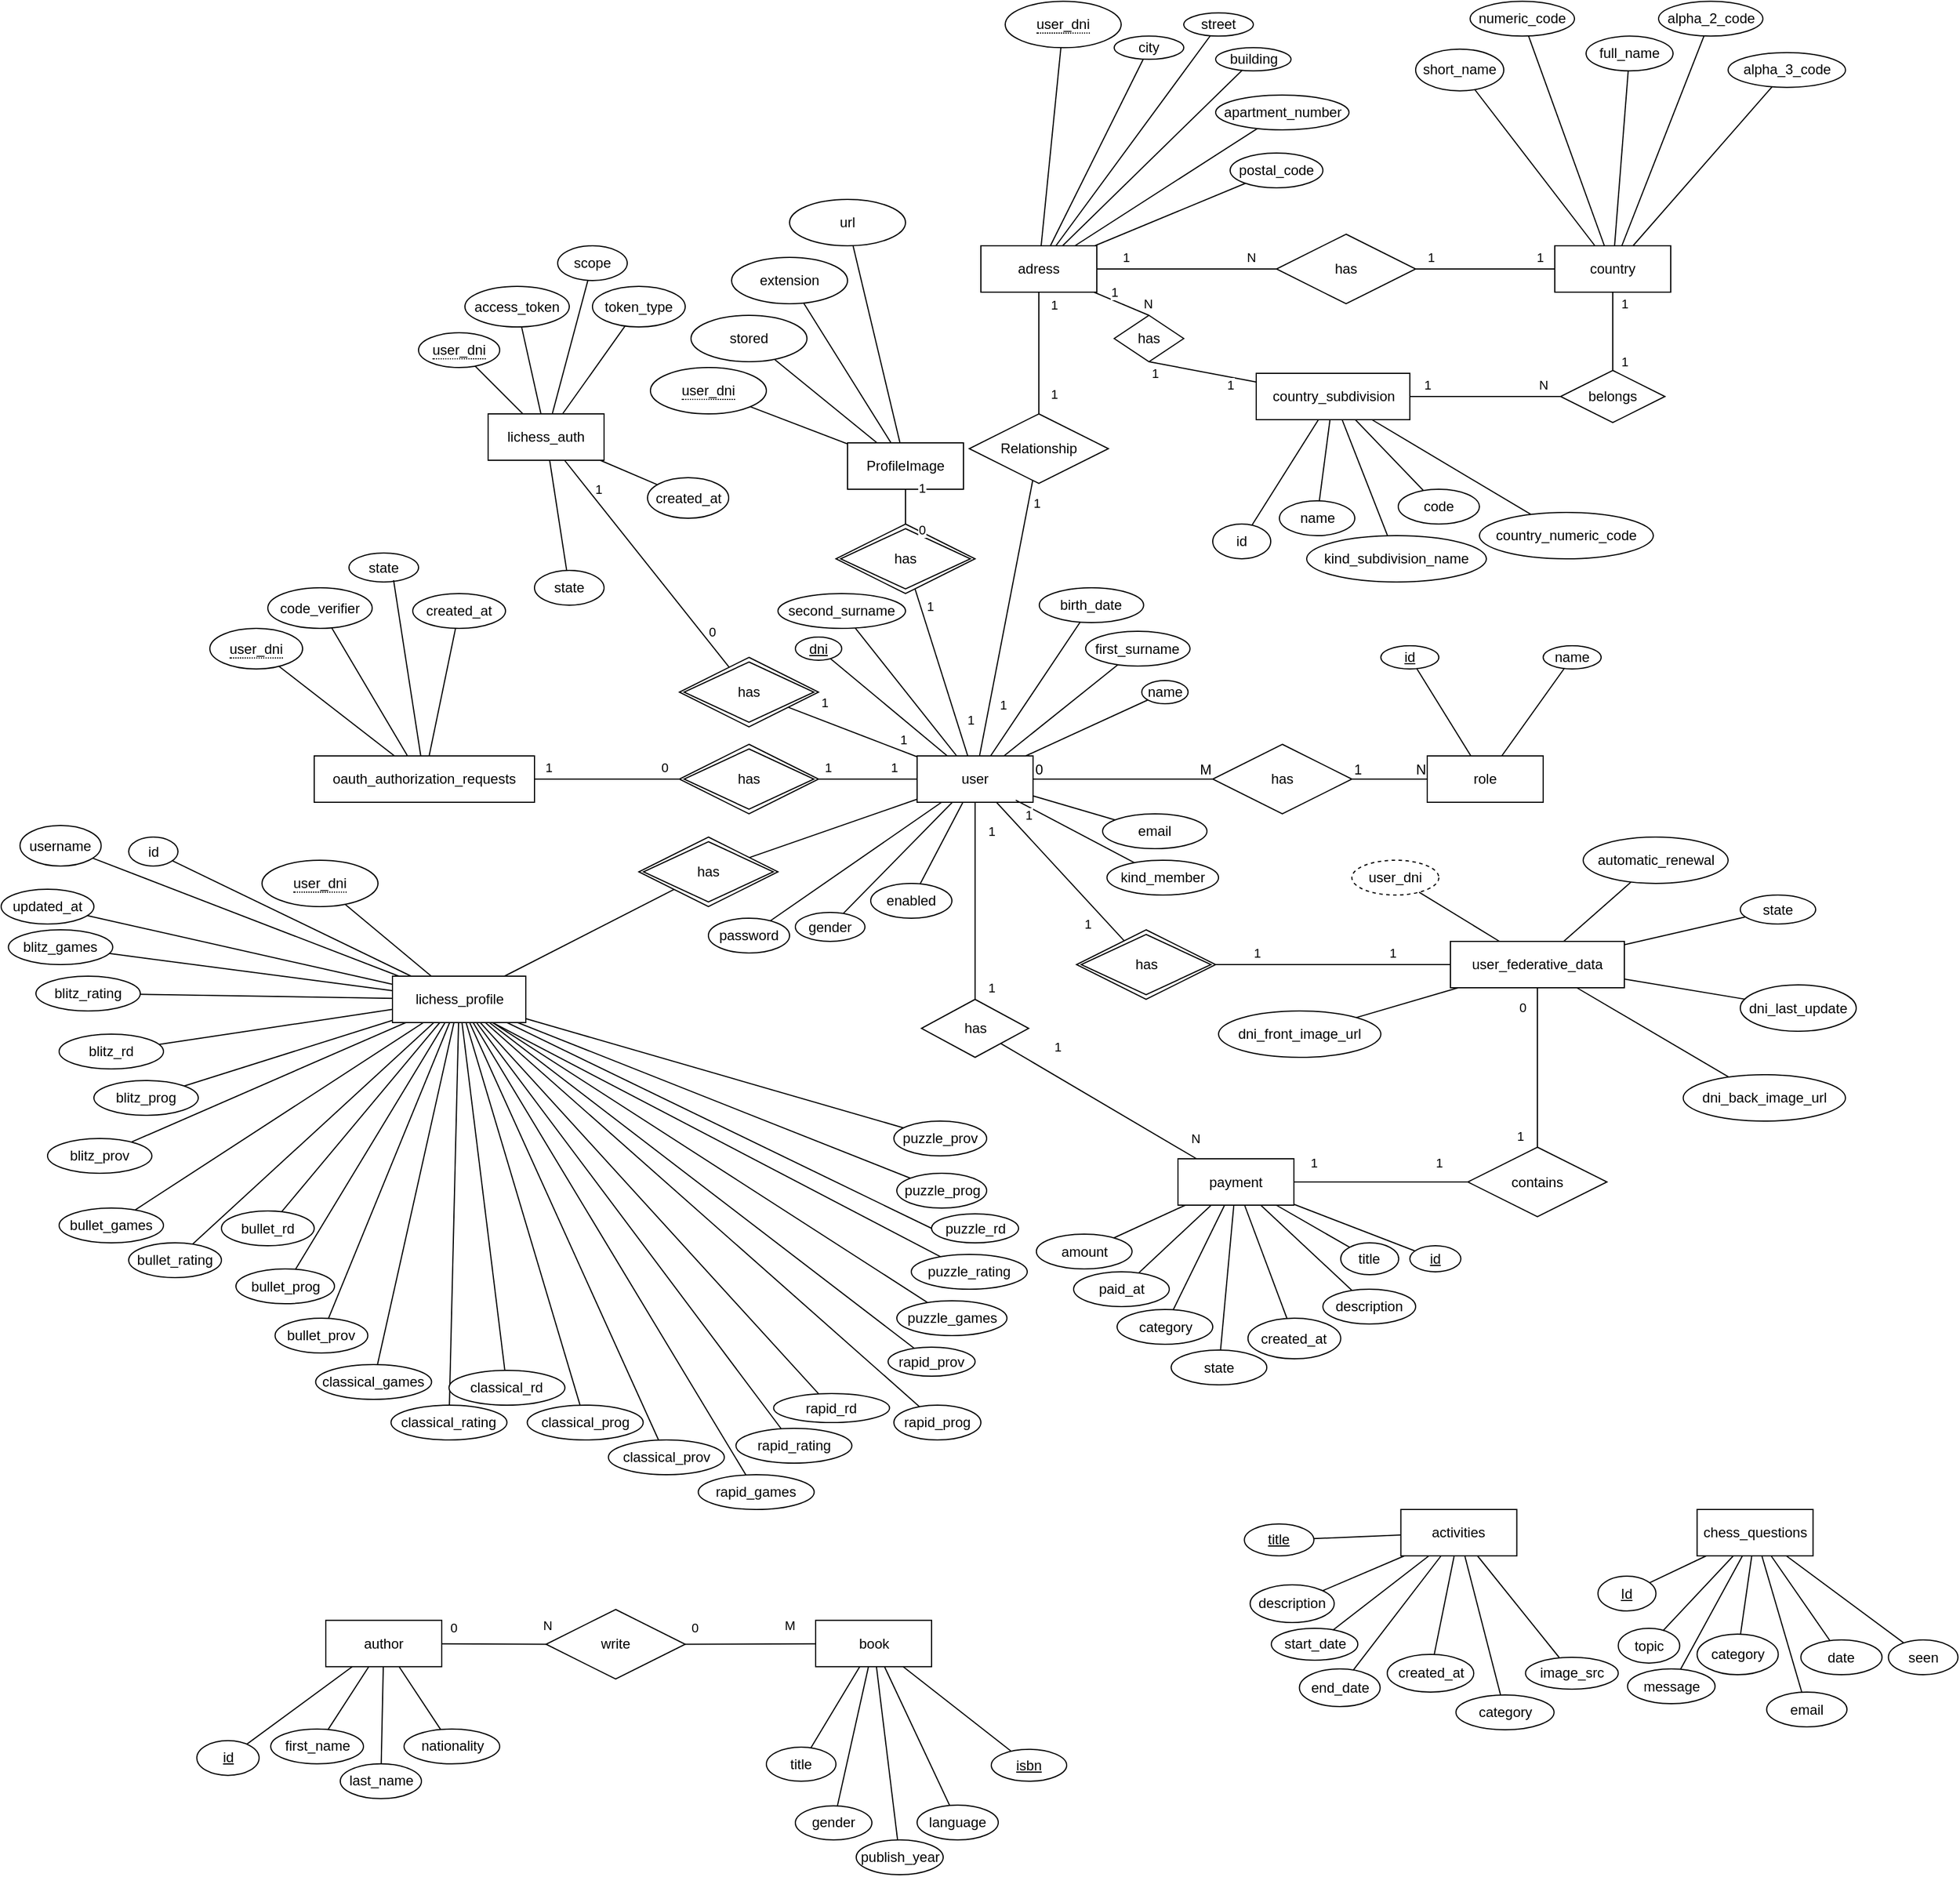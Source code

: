 <mxfile version="25.0.2">
  <diagram name="Página-1" id="Blc7Gyee5sPXIywkTEQH">
    <mxGraphModel dx="3695" dy="2841" grid="1" gridSize="10" guides="1" tooltips="1" connect="1" arrows="1" fold="1" page="1" pageScale="1" pageWidth="827" pageHeight="1169" math="0" shadow="0">
      <root>
        <mxCell id="0" />
        <mxCell id="1" parent="0" />
        <mxCell id="OhinMRKyZW5N7yWiTl8t-2" value="user" style="whiteSpace=wrap;html=1;align=center;" parent="1" vertex="1">
          <mxGeometry x="350" y="220" width="100" height="40" as="geometry" />
        </mxCell>
        <mxCell id="OhinMRKyZW5N7yWiTl8t-3" value="name" style="ellipse;whiteSpace=wrap;html=1;align=center;" parent="1" vertex="1">
          <mxGeometry x="543.75" y="155" width="40" height="20" as="geometry" />
        </mxCell>
        <mxCell id="OhinMRKyZW5N7yWiTl8t-4" value="first_surname" style="ellipse;whiteSpace=wrap;html=1;align=center;" parent="1" vertex="1">
          <mxGeometry x="495.38" y="112.5" width="90" height="30" as="geometry" />
        </mxCell>
        <mxCell id="OhinMRKyZW5N7yWiTl8t-5" value="second_surname" style="ellipse;whiteSpace=wrap;html=1;align=center;" parent="1" vertex="1">
          <mxGeometry x="230" y="80" width="110" height="30" as="geometry" />
        </mxCell>
        <mxCell id="OhinMRKyZW5N7yWiTl8t-6" value="birth_date" style="ellipse;whiteSpace=wrap;html=1;align=center;" parent="1" vertex="1">
          <mxGeometry x="455.38" y="75" width="90" height="30" as="geometry" />
        </mxCell>
        <mxCell id="OhinMRKyZW5N7yWiTl8t-7" value="gender" style="ellipse;whiteSpace=wrap;html=1;align=center;" parent="1" vertex="1">
          <mxGeometry x="245" y="355" width="60" height="25" as="geometry" />
        </mxCell>
        <mxCell id="OhinMRKyZW5N7yWiTl8t-8" value="password" style="ellipse;whiteSpace=wrap;html=1;align=center;" parent="1" vertex="1">
          <mxGeometry x="170" y="360" width="70" height="30" as="geometry" />
        </mxCell>
        <mxCell id="OhinMRKyZW5N7yWiTl8t-9" value="email" style="ellipse;whiteSpace=wrap;html=1;align=center;" parent="1" vertex="1">
          <mxGeometry x="510" y="270" width="90" height="30" as="geometry" />
        </mxCell>
        <mxCell id="OhinMRKyZW5N7yWiTl8t-10" value="&lt;u&gt;dni&lt;/u&gt;" style="ellipse;whiteSpace=wrap;align=center;verticalAlign=middle;html=1;" parent="1" vertex="1">
          <mxGeometry x="245" y="117.5" width="40" height="20" as="geometry" />
        </mxCell>
        <mxCell id="OhinMRKyZW5N7yWiTl8t-12" value="" style="endArrow=none;html=1;rounded=0;" parent="1" source="OhinMRKyZW5N7yWiTl8t-2" target="OhinMRKyZW5N7yWiTl8t-10" edge="1">
          <mxGeometry width="50" height="50" relative="1" as="geometry">
            <mxPoint x="380" y="260" as="sourcePoint" />
            <mxPoint x="430" y="210" as="targetPoint" />
          </mxGeometry>
        </mxCell>
        <mxCell id="OhinMRKyZW5N7yWiTl8t-13" value="" style="endArrow=none;html=1;rounded=0;" parent="1" source="OhinMRKyZW5N7yWiTl8t-2" target="OhinMRKyZW5N7yWiTl8t-3" edge="1">
          <mxGeometry width="50" height="50" relative="1" as="geometry">
            <mxPoint x="500" y="220" as="sourcePoint" />
            <mxPoint x="317" y="169" as="targetPoint" />
          </mxGeometry>
        </mxCell>
        <mxCell id="OhinMRKyZW5N7yWiTl8t-14" value="" style="endArrow=none;html=1;rounded=0;" parent="1" source="OhinMRKyZW5N7yWiTl8t-2" target="OhinMRKyZW5N7yWiTl8t-4" edge="1">
          <mxGeometry width="50" height="50" relative="1" as="geometry">
            <mxPoint x="510" y="200" as="sourcePoint" />
            <mxPoint x="362" y="140" as="targetPoint" />
          </mxGeometry>
        </mxCell>
        <mxCell id="OhinMRKyZW5N7yWiTl8t-15" value="" style="endArrow=none;html=1;rounded=0;" parent="1" source="OhinMRKyZW5N7yWiTl8t-2" target="OhinMRKyZW5N7yWiTl8t-5" edge="1">
          <mxGeometry width="50" height="50" relative="1" as="geometry">
            <mxPoint x="395" y="240" as="sourcePoint" />
            <mxPoint x="372" y="150" as="targetPoint" />
          </mxGeometry>
        </mxCell>
        <mxCell id="OhinMRKyZW5N7yWiTl8t-16" value="" style="endArrow=none;html=1;rounded=0;" parent="1" source="OhinMRKyZW5N7yWiTl8t-2" target="OhinMRKyZW5N7yWiTl8t-6" edge="1">
          <mxGeometry width="50" height="50" relative="1" as="geometry">
            <mxPoint x="405" y="250" as="sourcePoint" />
            <mxPoint x="382" y="160" as="targetPoint" />
          </mxGeometry>
        </mxCell>
        <mxCell id="OhinMRKyZW5N7yWiTl8t-17" value="" style="endArrow=none;html=1;rounded=0;" parent="1" source="OhinMRKyZW5N7yWiTl8t-7" target="OhinMRKyZW5N7yWiTl8t-2" edge="1">
          <mxGeometry width="50" height="50" relative="1" as="geometry">
            <mxPoint x="415" y="260" as="sourcePoint" />
            <mxPoint x="392" y="170" as="targetPoint" />
          </mxGeometry>
        </mxCell>
        <mxCell id="OhinMRKyZW5N7yWiTl8t-18" value="" style="endArrow=none;html=1;rounded=0;" parent="1" source="OhinMRKyZW5N7yWiTl8t-8" target="OhinMRKyZW5N7yWiTl8t-2" edge="1">
          <mxGeometry width="50" height="50" relative="1" as="geometry">
            <mxPoint x="429" y="300" as="sourcePoint" />
            <mxPoint x="418" y="270" as="targetPoint" />
          </mxGeometry>
        </mxCell>
        <mxCell id="OhinMRKyZW5N7yWiTl8t-19" value="" style="endArrow=none;html=1;rounded=0;" parent="1" source="OhinMRKyZW5N7yWiTl8t-9" target="OhinMRKyZW5N7yWiTl8t-2" edge="1">
          <mxGeometry width="50" height="50" relative="1" as="geometry">
            <mxPoint x="335" y="302" as="sourcePoint" />
            <mxPoint x="381" y="270" as="targetPoint" />
          </mxGeometry>
        </mxCell>
        <mxCell id="OhinMRKyZW5N7yWiTl8t-21" value="has" style="shape=rhombus;perimeter=rhombusPerimeter;whiteSpace=wrap;html=1;align=center;" parent="1" vertex="1">
          <mxGeometry x="605" y="210" width="120" height="60" as="geometry" />
        </mxCell>
        <mxCell id="OhinMRKyZW5N7yWiTl8t-22" value="role" style="whiteSpace=wrap;html=1;align=center;" parent="1" vertex="1">
          <mxGeometry x="790" y="220" width="100" height="40" as="geometry" />
        </mxCell>
        <mxCell id="OhinMRKyZW5N7yWiTl8t-23" value="id" style="ellipse;whiteSpace=wrap;html=1;align=center;fontStyle=4;" parent="1" vertex="1">
          <mxGeometry x="750" y="125" width="50" height="20" as="geometry" />
        </mxCell>
        <mxCell id="OhinMRKyZW5N7yWiTl8t-25" value="name" style="ellipse;whiteSpace=wrap;html=1;align=center;" parent="1" vertex="1">
          <mxGeometry x="890" y="125" width="50" height="20" as="geometry" />
        </mxCell>
        <mxCell id="OhinMRKyZW5N7yWiTl8t-26" value="" style="endArrow=none;html=1;rounded=0;" parent="1" source="OhinMRKyZW5N7yWiTl8t-22" target="OhinMRKyZW5N7yWiTl8t-23" edge="1">
          <mxGeometry width="50" height="50" relative="1" as="geometry">
            <mxPoint x="430" y="260" as="sourcePoint" />
            <mxPoint x="480" y="210" as="targetPoint" />
          </mxGeometry>
        </mxCell>
        <mxCell id="OhinMRKyZW5N7yWiTl8t-27" value="" style="endArrow=none;html=1;rounded=0;" parent="1" source="OhinMRKyZW5N7yWiTl8t-22" target="OhinMRKyZW5N7yWiTl8t-25" edge="1">
          <mxGeometry width="50" height="50" relative="1" as="geometry">
            <mxPoint x="668" y="230" as="sourcePoint" />
            <mxPoint x="638" y="180" as="targetPoint" />
          </mxGeometry>
        </mxCell>
        <mxCell id="OhinMRKyZW5N7yWiTl8t-34" value="" style="endArrow=none;html=1;rounded=0;" parent="1" source="OhinMRKyZW5N7yWiTl8t-2" target="OhinMRKyZW5N7yWiTl8t-21" edge="1">
          <mxGeometry relative="1" as="geometry">
            <mxPoint x="550" y="240" as="sourcePoint" />
            <mxPoint x="710" y="240" as="targetPoint" />
          </mxGeometry>
        </mxCell>
        <mxCell id="OhinMRKyZW5N7yWiTl8t-35" value="0" style="resizable=0;html=1;whiteSpace=wrap;align=left;verticalAlign=bottom;" parent="OhinMRKyZW5N7yWiTl8t-34" connectable="0" vertex="1">
          <mxGeometry x="-1" relative="1" as="geometry" />
        </mxCell>
        <mxCell id="OhinMRKyZW5N7yWiTl8t-36" value="M" style="resizable=0;html=1;whiteSpace=wrap;align=right;verticalAlign=bottom;" parent="OhinMRKyZW5N7yWiTl8t-34" connectable="0" vertex="1">
          <mxGeometry x="1" relative="1" as="geometry" />
        </mxCell>
        <mxCell id="OhinMRKyZW5N7yWiTl8t-37" value="" style="endArrow=none;html=1;rounded=0;" parent="1" source="OhinMRKyZW5N7yWiTl8t-21" target="OhinMRKyZW5N7yWiTl8t-22" edge="1">
          <mxGeometry relative="1" as="geometry">
            <mxPoint x="460" y="250" as="sourcePoint" />
            <mxPoint x="690" y="250" as="targetPoint" />
          </mxGeometry>
        </mxCell>
        <mxCell id="OhinMRKyZW5N7yWiTl8t-38" value="1" style="resizable=0;html=1;whiteSpace=wrap;align=left;verticalAlign=bottom;" parent="OhinMRKyZW5N7yWiTl8t-37" connectable="0" vertex="1">
          <mxGeometry x="-1" relative="1" as="geometry" />
        </mxCell>
        <mxCell id="OhinMRKyZW5N7yWiTl8t-39" value="N" style="resizable=0;html=1;whiteSpace=wrap;align=right;verticalAlign=bottom;" parent="OhinMRKyZW5N7yWiTl8t-37" connectable="0" vertex="1">
          <mxGeometry x="1" relative="1" as="geometry" />
        </mxCell>
        <mxCell id="OhinMRKyZW5N7yWiTl8t-40" value="kind_member" style="ellipse;whiteSpace=wrap;html=1;align=center;" parent="1" vertex="1">
          <mxGeometry x="513.75" y="310" width="96.25" height="30" as="geometry" />
        </mxCell>
        <mxCell id="OhinMRKyZW5N7yWiTl8t-41" value="" style="endArrow=none;html=1;rounded=0;entryX=0.851;entryY=0.954;entryDx=0;entryDy=0;entryPerimeter=0;" parent="1" source="OhinMRKyZW5N7yWiTl8t-40" target="OhinMRKyZW5N7yWiTl8t-2" edge="1">
          <mxGeometry width="50" height="50" relative="1" as="geometry">
            <mxPoint x="531" y="285" as="sourcePoint" />
            <mxPoint x="460" y="265" as="targetPoint" />
          </mxGeometry>
        </mxCell>
        <mxCell id="OhinMRKyZW5N7yWiTl8t-42" value="enabled" style="ellipse;whiteSpace=wrap;html=1;align=center;" parent="1" vertex="1">
          <mxGeometry x="310" y="330" width="70" height="30" as="geometry" />
        </mxCell>
        <mxCell id="OhinMRKyZW5N7yWiTl8t-43" value="" style="endArrow=none;html=1;rounded=0;" parent="1" source="OhinMRKyZW5N7yWiTl8t-42" target="OhinMRKyZW5N7yWiTl8t-2" edge="1">
          <mxGeometry width="50" height="50" relative="1" as="geometry">
            <mxPoint x="505" y="346" as="sourcePoint" />
            <mxPoint x="445" y="268" as="targetPoint" />
          </mxGeometry>
        </mxCell>
        <mxCell id="OhinMRKyZW5N7yWiTl8t-45" value="ProfileImage" style="whiteSpace=wrap;html=1;align=center;" parent="1" vertex="1">
          <mxGeometry x="290" y="-50" width="100" height="40" as="geometry" />
        </mxCell>
        <mxCell id="OhinMRKyZW5N7yWiTl8t-46" value="url" style="ellipse;whiteSpace=wrap;html=1;align=center;" parent="1" vertex="1">
          <mxGeometry x="240" y="-260" width="100" height="40" as="geometry" />
        </mxCell>
        <mxCell id="OhinMRKyZW5N7yWiTl8t-47" value="extension" style="ellipse;whiteSpace=wrap;html=1;align=center;" parent="1" vertex="1">
          <mxGeometry x="190" y="-210" width="100" height="40" as="geometry" />
        </mxCell>
        <mxCell id="OhinMRKyZW5N7yWiTl8t-48" value="stored" style="ellipse;whiteSpace=wrap;html=1;align=center;" parent="1" vertex="1">
          <mxGeometry x="155" y="-160" width="100" height="40" as="geometry" />
        </mxCell>
        <mxCell id="OhinMRKyZW5N7yWiTl8t-49" value="" style="endArrow=none;html=1;rounded=0;" parent="1" source="OhinMRKyZW5N7yWiTl8t-45" target="OhinMRKyZW5N7yWiTl8t-46" edge="1">
          <mxGeometry width="50" height="50" relative="1" as="geometry">
            <mxPoint x="610" y="120" as="sourcePoint" />
            <mxPoint x="660" y="70" as="targetPoint" />
          </mxGeometry>
        </mxCell>
        <mxCell id="OhinMRKyZW5N7yWiTl8t-50" value="" style="endArrow=none;html=1;rounded=0;" parent="1" source="OhinMRKyZW5N7yWiTl8t-45" target="OhinMRKyZW5N7yWiTl8t-47" edge="1">
          <mxGeometry width="50" height="50" relative="1" as="geometry">
            <mxPoint x="610" y="120" as="sourcePoint" />
            <mxPoint x="510" y="-50" as="targetPoint" />
          </mxGeometry>
        </mxCell>
        <mxCell id="OhinMRKyZW5N7yWiTl8t-51" value="" style="endArrow=none;html=1;rounded=0;" parent="1" source="OhinMRKyZW5N7yWiTl8t-45" target="OhinMRKyZW5N7yWiTl8t-48" edge="1">
          <mxGeometry width="50" height="50" relative="1" as="geometry">
            <mxPoint x="610" y="120" as="sourcePoint" />
            <mxPoint x="660" y="70" as="targetPoint" />
          </mxGeometry>
        </mxCell>
        <mxCell id="OhinMRKyZW5N7yWiTl8t-52" value="has" style="shape=rhombus;double=1;perimeter=rhombusPerimeter;whiteSpace=wrap;html=1;align=center;" parent="1" vertex="1">
          <mxGeometry x="280" y="20" width="120" height="60" as="geometry" />
        </mxCell>
        <mxCell id="OhinMRKyZW5N7yWiTl8t-53" value="" style="endArrow=none;html=1;rounded=0;" parent="1" source="OhinMRKyZW5N7yWiTl8t-2" target="OhinMRKyZW5N7yWiTl8t-52" edge="1">
          <mxGeometry width="50" height="50" relative="1" as="geometry">
            <mxPoint x="610" y="120" as="sourcePoint" />
            <mxPoint x="660" y="70" as="targetPoint" />
          </mxGeometry>
        </mxCell>
        <mxCell id="OhinMRKyZW5N7yWiTl8t-57" value="1" style="edgeLabel;html=1;align=center;verticalAlign=middle;resizable=0;points=[];" parent="OhinMRKyZW5N7yWiTl8t-53" vertex="1" connectable="0">
          <mxGeometry x="0.154" y="-1" relative="1" as="geometry">
            <mxPoint x="-8" y="-46" as="offset" />
          </mxGeometry>
        </mxCell>
        <mxCell id="OhinMRKyZW5N7yWiTl8t-62" value="1" style="edgeLabel;html=1;align=center;verticalAlign=middle;resizable=0;points=[];" parent="OhinMRKyZW5N7yWiTl8t-53" vertex="1" connectable="0">
          <mxGeometry x="-0.466" y="1" relative="1" as="geometry">
            <mxPoint x="15" y="7" as="offset" />
          </mxGeometry>
        </mxCell>
        <mxCell id="OhinMRKyZW5N7yWiTl8t-54" value="" style="endArrow=none;html=1;rounded=0;" parent="1" source="OhinMRKyZW5N7yWiTl8t-52" target="OhinMRKyZW5N7yWiTl8t-45" edge="1">
          <mxGeometry width="50" height="50" relative="1" as="geometry">
            <mxPoint x="610" y="120" as="sourcePoint" />
            <mxPoint x="660" y="70" as="targetPoint" />
            <Array as="points" />
          </mxGeometry>
        </mxCell>
        <mxCell id="OhinMRKyZW5N7yWiTl8t-59" value="1" style="edgeLabel;html=1;align=center;verticalAlign=middle;resizable=0;points=[];" parent="OhinMRKyZW5N7yWiTl8t-54" vertex="1" connectable="0">
          <mxGeometry x="-0.181" y="1" relative="1" as="geometry">
            <mxPoint x="15" y="-19" as="offset" />
          </mxGeometry>
        </mxCell>
        <mxCell id="OhinMRKyZW5N7yWiTl8t-61" value="0" style="edgeLabel;html=1;align=center;verticalAlign=middle;resizable=0;points=[];" parent="OhinMRKyZW5N7yWiTl8t-54" vertex="1" connectable="0">
          <mxGeometry x="0.426" relative="1" as="geometry">
            <mxPoint x="14" y="26" as="offset" />
          </mxGeometry>
        </mxCell>
        <mxCell id="OhinMRKyZW5N7yWiTl8t-55" value="&lt;span style=&quot;border-bottom: 1px dotted&quot;&gt;user_dni&lt;/span&gt;" style="ellipse;whiteSpace=wrap;html=1;align=center;" parent="1" vertex="1">
          <mxGeometry x="120" y="-115" width="100" height="40" as="geometry" />
        </mxCell>
        <mxCell id="OhinMRKyZW5N7yWiTl8t-56" value="" style="endArrow=none;html=1;rounded=0;" parent="1" source="OhinMRKyZW5N7yWiTl8t-45" target="OhinMRKyZW5N7yWiTl8t-55" edge="1">
          <mxGeometry width="50" height="50" relative="1" as="geometry">
            <mxPoint x="610" y="120" as="sourcePoint" />
            <mxPoint x="660" y="70" as="targetPoint" />
          </mxGeometry>
        </mxCell>
        <mxCell id="OhinMRKyZW5N7yWiTl8t-63" value="user_federative_data" style="whiteSpace=wrap;html=1;align=center;" parent="1" vertex="1">
          <mxGeometry x="810" y="380" width="150" height="40" as="geometry" />
        </mxCell>
        <mxCell id="OhinMRKyZW5N7yWiTl8t-64" value="" style="endArrow=none;html=1;rounded=0;" parent="1" source="OhinMRKyZW5N7yWiTl8t-2" target="OhinMRKyZW5N7yWiTl8t-67" edge="1">
          <mxGeometry relative="1" as="geometry">
            <mxPoint x="550" y="370" as="sourcePoint" />
            <mxPoint x="710" y="370" as="targetPoint" />
          </mxGeometry>
        </mxCell>
        <mxCell id="OhinMRKyZW5N7yWiTl8t-68" value="1" style="edgeLabel;html=1;align=center;verticalAlign=middle;resizable=0;points=[];" parent="OhinMRKyZW5N7yWiTl8t-64" vertex="1" connectable="0">
          <mxGeometry x="-0.758" y="1" relative="1" as="geometry">
            <mxPoint x="13" y="-3" as="offset" />
          </mxGeometry>
        </mxCell>
        <mxCell id="OhinMRKyZW5N7yWiTl8t-70" value="1" style="edgeLabel;html=1;align=center;verticalAlign=middle;resizable=0;points=[];" parent="OhinMRKyZW5N7yWiTl8t-64" vertex="1" connectable="0">
          <mxGeometry x="0.17" y="2" relative="1" as="geometry">
            <mxPoint x="12" y="36" as="offset" />
          </mxGeometry>
        </mxCell>
        <mxCell id="OhinMRKyZW5N7yWiTl8t-67" value="has" style="shape=rhombus;double=1;perimeter=rhombusPerimeter;whiteSpace=wrap;html=1;align=center;" parent="1" vertex="1">
          <mxGeometry x="487.5" y="370" width="120" height="60" as="geometry" />
        </mxCell>
        <mxCell id="OhinMRKyZW5N7yWiTl8t-71" value="1" style="endArrow=none;html=1;rounded=0;" parent="1" source="OhinMRKyZW5N7yWiTl8t-67" target="OhinMRKyZW5N7yWiTl8t-63" edge="1">
          <mxGeometry x="0.5" y="10" relative="1" as="geometry">
            <mxPoint x="550" y="370" as="sourcePoint" />
            <mxPoint x="710" y="370" as="targetPoint" />
            <mxPoint as="offset" />
          </mxGeometry>
        </mxCell>
        <mxCell id="OhinMRKyZW5N7yWiTl8t-73" value="1" style="edgeLabel;html=1;align=center;verticalAlign=middle;resizable=0;points=[];" parent="OhinMRKyZW5N7yWiTl8t-71" vertex="1" connectable="0">
          <mxGeometry x="-0.693" relative="1" as="geometry">
            <mxPoint x="4" y="-10" as="offset" />
          </mxGeometry>
        </mxCell>
        <mxCell id="OhinMRKyZW5N7yWiTl8t-74" value="user_dni" style="ellipse;whiteSpace=wrap;html=1;align=center;dashed=1;" parent="1" vertex="1">
          <mxGeometry x="725" y="310" width="75" height="30" as="geometry" />
        </mxCell>
        <mxCell id="OhinMRKyZW5N7yWiTl8t-76" value="" style="endArrow=none;html=1;rounded=0;" parent="1" source="OhinMRKyZW5N7yWiTl8t-74" target="OhinMRKyZW5N7yWiTl8t-63" edge="1">
          <mxGeometry relative="1" as="geometry">
            <mxPoint x="930" y="315" as="sourcePoint" />
            <mxPoint x="1090" y="315" as="targetPoint" />
          </mxGeometry>
        </mxCell>
        <mxCell id="OhinMRKyZW5N7yWiTl8t-77" value="dni_front_image_url" style="ellipse;whiteSpace=wrap;html=1;align=center;" parent="1" vertex="1">
          <mxGeometry x="610" y="440" width="140" height="40" as="geometry" />
        </mxCell>
        <mxCell id="OhinMRKyZW5N7yWiTl8t-79" value="" style="endArrow=none;html=1;rounded=0;" parent="1" source="OhinMRKyZW5N7yWiTl8t-77" target="OhinMRKyZW5N7yWiTl8t-63" edge="1">
          <mxGeometry width="50" height="50" relative="1" as="geometry">
            <mxPoint x="1040" y="345" as="sourcePoint" />
            <mxPoint x="1090" y="295" as="targetPoint" />
          </mxGeometry>
        </mxCell>
        <mxCell id="OhinMRKyZW5N7yWiTl8t-80" value="dni_back_image_url" style="ellipse;whiteSpace=wrap;html=1;align=center;" parent="1" vertex="1">
          <mxGeometry x="1010.75" y="495" width="140" height="40" as="geometry" />
        </mxCell>
        <mxCell id="OhinMRKyZW5N7yWiTl8t-81" value="" style="endArrow=none;html=1;rounded=0;" parent="1" source="OhinMRKyZW5N7yWiTl8t-80" target="OhinMRKyZW5N7yWiTl8t-63" edge="1">
          <mxGeometry width="50" height="50" relative="1" as="geometry">
            <mxPoint x="1040" y="345" as="sourcePoint" />
            <mxPoint x="1090" y="295" as="targetPoint" />
          </mxGeometry>
        </mxCell>
        <mxCell id="OhinMRKyZW5N7yWiTl8t-82" value="automatic_renewal" style="ellipse;whiteSpace=wrap;html=1;align=center;" parent="1" vertex="1">
          <mxGeometry x="924.5" y="290" width="125" height="40" as="geometry" />
        </mxCell>
        <mxCell id="OhinMRKyZW5N7yWiTl8t-83" value="" style="endArrow=none;html=1;rounded=0;" parent="1" source="OhinMRKyZW5N7yWiTl8t-82" target="OhinMRKyZW5N7yWiTl8t-63" edge="1">
          <mxGeometry width="50" height="50" relative="1" as="geometry">
            <mxPoint x="1040" y="345" as="sourcePoint" />
            <mxPoint x="900" y="455" as="targetPoint" />
          </mxGeometry>
        </mxCell>
        <mxCell id="OhinMRKyZW5N7yWiTl8t-84" value="dni_last_update" style="ellipse;whiteSpace=wrap;html=1;align=center;" parent="1" vertex="1">
          <mxGeometry x="1060" y="417.5" width="100" height="40" as="geometry" />
        </mxCell>
        <mxCell id="OhinMRKyZW5N7yWiTl8t-85" value="" style="endArrow=none;html=1;rounded=0;" parent="1" source="OhinMRKyZW5N7yWiTl8t-84" target="OhinMRKyZW5N7yWiTl8t-63" edge="1">
          <mxGeometry width="50" height="50" relative="1" as="geometry">
            <mxPoint x="1040" y="345" as="sourcePoint" />
            <mxPoint x="910" y="445" as="targetPoint" />
          </mxGeometry>
        </mxCell>
        <mxCell id="OhinMRKyZW5N7yWiTl8t-86" value="state" style="ellipse;whiteSpace=wrap;html=1;align=center;" parent="1" vertex="1">
          <mxGeometry x="1060" y="340" width="65" height="25" as="geometry" />
        </mxCell>
        <mxCell id="OhinMRKyZW5N7yWiTl8t-87" value="" style="endArrow=none;html=1;rounded=0;" parent="1" source="OhinMRKyZW5N7yWiTl8t-86" target="OhinMRKyZW5N7yWiTl8t-63" edge="1">
          <mxGeometry width="50" height="50" relative="1" as="geometry">
            <mxPoint x="1040" y="345" as="sourcePoint" />
            <mxPoint x="1090" y="295" as="targetPoint" />
          </mxGeometry>
        </mxCell>
        <mxCell id="OhinMRKyZW5N7yWiTl8t-88" value="lichess_auth" style="whiteSpace=wrap;html=1;align=center;" parent="1" vertex="1">
          <mxGeometry x="-20" y="-75" width="100" height="40" as="geometry" />
        </mxCell>
        <mxCell id="OhinMRKyZW5N7yWiTl8t-89" value="has" style="shape=rhombus;double=1;perimeter=rhombusPerimeter;whiteSpace=wrap;html=1;align=center;" parent="1" vertex="1">
          <mxGeometry x="145" y="135" width="120" height="60" as="geometry" />
        </mxCell>
        <mxCell id="OhinMRKyZW5N7yWiTl8t-90" value="" style="endArrow=none;html=1;rounded=0;" parent="1" source="OhinMRKyZW5N7yWiTl8t-89" target="OhinMRKyZW5N7yWiTl8t-2" edge="1">
          <mxGeometry relative="1" as="geometry">
            <mxPoint x="280" y="240" as="sourcePoint" />
            <mxPoint x="300" y="240" as="targetPoint" />
          </mxGeometry>
        </mxCell>
        <mxCell id="OhinMRKyZW5N7yWiTl8t-92" value="1" style="edgeLabel;html=1;align=center;verticalAlign=middle;resizable=0;points=[];" parent="OhinMRKyZW5N7yWiTl8t-90" vertex="1" connectable="0">
          <mxGeometry x="0.759" relative="1" as="geometry">
            <mxPoint x="1" y="-10" as="offset" />
          </mxGeometry>
        </mxCell>
        <mxCell id="OhinMRKyZW5N7yWiTl8t-94" value="1" style="edgeLabel;html=1;align=center;verticalAlign=middle;resizable=0;points=[];" parent="OhinMRKyZW5N7yWiTl8t-90" vertex="1" connectable="0">
          <mxGeometry x="-0.727" relative="1" as="geometry">
            <mxPoint x="16" y="-10" as="offset" />
          </mxGeometry>
        </mxCell>
        <mxCell id="OhinMRKyZW5N7yWiTl8t-91" value="" style="endArrow=none;html=1;rounded=0;" parent="1" source="OhinMRKyZW5N7yWiTl8t-88" target="OhinMRKyZW5N7yWiTl8t-89" edge="1">
          <mxGeometry relative="1" as="geometry">
            <mxPoint x="300" y="160" as="sourcePoint" />
            <mxPoint x="205.361" y="34.819" as="targetPoint" />
          </mxGeometry>
        </mxCell>
        <mxCell id="OhinMRKyZW5N7yWiTl8t-95" value="0" style="edgeLabel;html=1;align=center;verticalAlign=middle;resizable=0;points=[];" parent="OhinMRKyZW5N7yWiTl8t-91" vertex="1" connectable="0">
          <mxGeometry x="0.76" y="2" relative="1" as="geometry">
            <mxPoint y="-8" as="offset" />
          </mxGeometry>
        </mxCell>
        <mxCell id="OhinMRKyZW5N7yWiTl8t-96" value="1" style="edgeLabel;html=1;align=center;verticalAlign=middle;resizable=0;points=[];" parent="OhinMRKyZW5N7yWiTl8t-91" vertex="1" connectable="0">
          <mxGeometry x="-0.62" y="2" relative="1" as="geometry">
            <mxPoint y="-8" as="offset" />
          </mxGeometry>
        </mxCell>
        <mxCell id="OhinMRKyZW5N7yWiTl8t-97" value="&lt;span style=&quot;border-bottom: 1px dotted&quot;&gt;user_dni&lt;/span&gt;" style="ellipse;whiteSpace=wrap;html=1;align=center;" parent="1" vertex="1">
          <mxGeometry x="-80" y="-145" width="70" height="30" as="geometry" />
        </mxCell>
        <mxCell id="OhinMRKyZW5N7yWiTl8t-99" value="" style="endArrow=none;html=1;rounded=0;" parent="1" source="OhinMRKyZW5N7yWiTl8t-97" target="OhinMRKyZW5N7yWiTl8t-88" edge="1">
          <mxGeometry width="50" height="50" relative="1" as="geometry">
            <mxPoint x="340" y="-35" as="sourcePoint" />
            <mxPoint x="390" y="-85" as="targetPoint" />
          </mxGeometry>
        </mxCell>
        <mxCell id="OhinMRKyZW5N7yWiTl8t-100" value="access_token" style="ellipse;whiteSpace=wrap;html=1;align=center;" parent="1" vertex="1">
          <mxGeometry x="-40" y="-185" width="90" height="35" as="geometry" />
        </mxCell>
        <mxCell id="OhinMRKyZW5N7yWiTl8t-101" value="" style="endArrow=none;html=1;rounded=0;" parent="1" source="OhinMRKyZW5N7yWiTl8t-88" target="OhinMRKyZW5N7yWiTl8t-100" edge="1">
          <mxGeometry width="50" height="50" relative="1" as="geometry">
            <mxPoint x="340" y="-35" as="sourcePoint" />
            <mxPoint x="390" y="-85" as="targetPoint" />
          </mxGeometry>
        </mxCell>
        <mxCell id="OhinMRKyZW5N7yWiTl8t-103" value="scope" style="ellipse;whiteSpace=wrap;html=1;align=center;" parent="1" vertex="1">
          <mxGeometry x="40" y="-220" width="60" height="30" as="geometry" />
        </mxCell>
        <mxCell id="OhinMRKyZW5N7yWiTl8t-104" value="" style="endArrow=none;html=1;rounded=0;" parent="1" source="OhinMRKyZW5N7yWiTl8t-88" target="OhinMRKyZW5N7yWiTl8t-103" edge="1">
          <mxGeometry width="50" height="50" relative="1" as="geometry">
            <mxPoint x="340" y="-35" as="sourcePoint" />
            <mxPoint x="390" y="-85" as="targetPoint" />
          </mxGeometry>
        </mxCell>
        <mxCell id="OhinMRKyZW5N7yWiTl8t-105" value="token_type" style="ellipse;whiteSpace=wrap;html=1;align=center;" parent="1" vertex="1">
          <mxGeometry x="70" y="-185" width="80" height="35" as="geometry" />
        </mxCell>
        <mxCell id="OhinMRKyZW5N7yWiTl8t-106" value="" style="endArrow=none;html=1;rounded=0;" parent="1" source="OhinMRKyZW5N7yWiTl8t-88" target="OhinMRKyZW5N7yWiTl8t-105" edge="1">
          <mxGeometry width="50" height="50" relative="1" as="geometry">
            <mxPoint x="340" y="-35" as="sourcePoint" />
            <mxPoint x="390" y="-85" as="targetPoint" />
          </mxGeometry>
        </mxCell>
        <mxCell id="OhinMRKyZW5N7yWiTl8t-108" value="created_at" style="ellipse;whiteSpace=wrap;html=1;align=center;" parent="1" vertex="1">
          <mxGeometry x="117.5" y="-20" width="70" height="35" as="geometry" />
        </mxCell>
        <mxCell id="OhinMRKyZW5N7yWiTl8t-109" value="" style="endArrow=none;html=1;rounded=0;" parent="1" source="OhinMRKyZW5N7yWiTl8t-108" target="OhinMRKyZW5N7yWiTl8t-88" edge="1">
          <mxGeometry width="50" height="50" relative="1" as="geometry">
            <mxPoint x="340" y="-35" as="sourcePoint" />
            <mxPoint x="390" y="-85" as="targetPoint" />
          </mxGeometry>
        </mxCell>
        <mxCell id="OhinMRKyZW5N7yWiTl8t-110" value="state" style="ellipse;whiteSpace=wrap;html=1;align=center;" parent="1" vertex="1">
          <mxGeometry x="20" y="60" width="60" height="30" as="geometry" />
        </mxCell>
        <mxCell id="OhinMRKyZW5N7yWiTl8t-111" value="" style="endArrow=none;html=1;rounded=0;" parent="1" source="OhinMRKyZW5N7yWiTl8t-110" target="OhinMRKyZW5N7yWiTl8t-88" edge="1">
          <mxGeometry width="50" height="50" relative="1" as="geometry">
            <mxPoint x="340" y="-35" as="sourcePoint" />
            <mxPoint x="390" y="-85" as="targetPoint" />
          </mxGeometry>
        </mxCell>
        <mxCell id="OhinMRKyZW5N7yWiTl8t-112" value="oauth_authorization_requests" style="whiteSpace=wrap;html=1;align=center;" parent="1" vertex="1">
          <mxGeometry x="-170" y="220" width="190" height="40" as="geometry" />
        </mxCell>
        <mxCell id="OhinMRKyZW5N7yWiTl8t-113" value="has" style="shape=rhombus;double=1;perimeter=rhombusPerimeter;whiteSpace=wrap;html=1;align=center;" parent="1" vertex="1">
          <mxGeometry x="145" y="210" width="120" height="60" as="geometry" />
        </mxCell>
        <mxCell id="OhinMRKyZW5N7yWiTl8t-124" value="" style="endArrow=none;html=1;rounded=0;" parent="1" source="OhinMRKyZW5N7yWiTl8t-113" target="OhinMRKyZW5N7yWiTl8t-112" edge="1">
          <mxGeometry width="50" height="50" relative="1" as="geometry">
            <mxPoint x="-180" y="260" as="sourcePoint" />
            <mxPoint x="-130" y="210" as="targetPoint" />
          </mxGeometry>
        </mxCell>
        <mxCell id="OhinMRKyZW5N7yWiTl8t-125" value="0" style="edgeLabel;html=1;align=center;verticalAlign=middle;resizable=0;points=[];" parent="OhinMRKyZW5N7yWiTl8t-124" vertex="1" connectable="0">
          <mxGeometry x="-0.787" relative="1" as="geometry">
            <mxPoint y="-10" as="offset" />
          </mxGeometry>
        </mxCell>
        <mxCell id="OhinMRKyZW5N7yWiTl8t-127" value="1" style="edgeLabel;html=1;align=center;verticalAlign=middle;resizable=0;points=[];" parent="OhinMRKyZW5N7yWiTl8t-124" vertex="1" connectable="0">
          <mxGeometry x="0.804" relative="1" as="geometry">
            <mxPoint y="-10" as="offset" />
          </mxGeometry>
        </mxCell>
        <mxCell id="OhinMRKyZW5N7yWiTl8t-128" value="&lt;span style=&quot;border-bottom: 1px dotted&quot;&gt;user_dni&lt;/span&gt;" style="ellipse;whiteSpace=wrap;html=1;align=center;" parent="1" vertex="1">
          <mxGeometry x="-260" y="110" width="80" height="35" as="geometry" />
        </mxCell>
        <mxCell id="OhinMRKyZW5N7yWiTl8t-130" value="" style="endArrow=none;html=1;rounded=0;" parent="1" source="OhinMRKyZW5N7yWiTl8t-113" target="OhinMRKyZW5N7yWiTl8t-2" edge="1">
          <mxGeometry width="50" height="50" relative="1" as="geometry">
            <mxPoint x="-270" y="120" as="sourcePoint" />
            <mxPoint x="-220" y="70" as="targetPoint" />
          </mxGeometry>
        </mxCell>
        <mxCell id="OhinMRKyZW5N7yWiTl8t-143" value="1" style="edgeLabel;html=1;align=center;verticalAlign=middle;resizable=0;points=[];" parent="OhinMRKyZW5N7yWiTl8t-130" vertex="1" connectable="0">
          <mxGeometry x="0.729" y="1" relative="1" as="geometry">
            <mxPoint x="-9" y="-9" as="offset" />
          </mxGeometry>
        </mxCell>
        <mxCell id="OhinMRKyZW5N7yWiTl8t-145" value="1" style="edgeLabel;html=1;align=center;verticalAlign=middle;resizable=0;points=[];" parent="OhinMRKyZW5N7yWiTl8t-130" vertex="1" connectable="0">
          <mxGeometry x="-0.813" y="2" relative="1" as="geometry">
            <mxPoint y="-8" as="offset" />
          </mxGeometry>
        </mxCell>
        <mxCell id="OhinMRKyZW5N7yWiTl8t-131" value="" style="endArrow=none;html=1;rounded=0;" parent="1" source="OhinMRKyZW5N7yWiTl8t-128" target="OhinMRKyZW5N7yWiTl8t-112" edge="1">
          <mxGeometry width="50" height="50" relative="1" as="geometry">
            <mxPoint x="80" y="120" as="sourcePoint" />
            <mxPoint x="130" y="70" as="targetPoint" />
          </mxGeometry>
        </mxCell>
        <mxCell id="OhinMRKyZW5N7yWiTl8t-132" value="code_verifier" style="ellipse;whiteSpace=wrap;html=1;align=center;" parent="1" vertex="1">
          <mxGeometry x="-210" y="75" width="90" height="35" as="geometry" />
        </mxCell>
        <mxCell id="OhinMRKyZW5N7yWiTl8t-133" value="state" style="ellipse;whiteSpace=wrap;html=1;align=center;" parent="1" vertex="1">
          <mxGeometry x="-140" y="45" width="60" height="25" as="geometry" />
        </mxCell>
        <mxCell id="OhinMRKyZW5N7yWiTl8t-134" value="created_at" style="ellipse;whiteSpace=wrap;html=1;align=center;" parent="1" vertex="1">
          <mxGeometry x="-85" y="80" width="80" height="30" as="geometry" />
        </mxCell>
        <mxCell id="OhinMRKyZW5N7yWiTl8t-135" value="" style="endArrow=none;html=1;rounded=0;exitX=0.422;exitY=-0.012;exitDx=0;exitDy=0;exitPerimeter=0;" parent="1" source="OhinMRKyZW5N7yWiTl8t-112" target="OhinMRKyZW5N7yWiTl8t-132" edge="1">
          <mxGeometry width="50" height="50" relative="1" as="geometry">
            <mxPoint x="80" y="120" as="sourcePoint" />
            <mxPoint x="130" y="70" as="targetPoint" />
          </mxGeometry>
        </mxCell>
        <mxCell id="OhinMRKyZW5N7yWiTl8t-136" value="" style="endArrow=none;html=1;rounded=0;entryX=0.641;entryY=0.939;entryDx=0;entryDy=0;entryPerimeter=0;" parent="1" source="OhinMRKyZW5N7yWiTl8t-112" target="OhinMRKyZW5N7yWiTl8t-133" edge="1">
          <mxGeometry width="50" height="50" relative="1" as="geometry">
            <mxPoint x="80" y="120" as="sourcePoint" />
            <mxPoint x="130" y="70" as="targetPoint" />
          </mxGeometry>
        </mxCell>
        <mxCell id="OhinMRKyZW5N7yWiTl8t-142" value="" style="endArrow=none;html=1;rounded=0;" parent="1" source="OhinMRKyZW5N7yWiTl8t-112" target="OhinMRKyZW5N7yWiTl8t-134" edge="1">
          <mxGeometry width="50" height="50" relative="1" as="geometry">
            <mxPoint x="80" y="120" as="sourcePoint" />
            <mxPoint x="130" y="70" as="targetPoint" />
          </mxGeometry>
        </mxCell>
        <mxCell id="OhinMRKyZW5N7yWiTl8t-146" value="has" style="shape=rhombus;double=1;perimeter=rhombusPerimeter;whiteSpace=wrap;html=1;align=center;" parent="1" vertex="1">
          <mxGeometry x="110" y="290" width="120" height="60" as="geometry" />
        </mxCell>
        <mxCell id="OhinMRKyZW5N7yWiTl8t-147" value="" style="endArrow=none;html=1;rounded=0;" parent="1" source="OhinMRKyZW5N7yWiTl8t-146" target="OhinMRKyZW5N7yWiTl8t-2" edge="1">
          <mxGeometry width="50" height="50" relative="1" as="geometry">
            <mxPoint x="200" y="300" as="sourcePoint" />
            <mxPoint x="260" y="190" as="targetPoint" />
          </mxGeometry>
        </mxCell>
        <mxCell id="OhinMRKyZW5N7yWiTl8t-148" value="lichess_profile" style="whiteSpace=wrap;html=1;align=center;" parent="1" vertex="1">
          <mxGeometry x="-102.5" y="410" width="115" height="40" as="geometry" />
        </mxCell>
        <mxCell id="OhinMRKyZW5N7yWiTl8t-149" value="" style="endArrow=none;html=1;rounded=0;" parent="1" source="OhinMRKyZW5N7yWiTl8t-148" target="OhinMRKyZW5N7yWiTl8t-146" edge="1">
          <mxGeometry width="50" height="50" relative="1" as="geometry">
            <mxPoint x="90" y="240" as="sourcePoint" />
            <mxPoint x="140" y="190" as="targetPoint" />
          </mxGeometry>
        </mxCell>
        <mxCell id="OhinMRKyZW5N7yWiTl8t-151" value="&lt;span style=&quot;border-bottom: 1px dotted&quot;&gt;user_dni&lt;/span&gt;" style="ellipse;whiteSpace=wrap;html=1;align=center;" parent="1" vertex="1">
          <mxGeometry x="-215" y="310" width="100" height="40" as="geometry" />
        </mxCell>
        <mxCell id="OhinMRKyZW5N7yWiTl8t-152" value="" style="endArrow=none;html=1;rounded=0;" parent="1" source="OhinMRKyZW5N7yWiTl8t-148" target="OhinMRKyZW5N7yWiTl8t-151" edge="1">
          <mxGeometry width="50" height="50" relative="1" as="geometry">
            <mxPoint x="90" y="340" as="sourcePoint" />
            <mxPoint x="140" y="290" as="targetPoint" />
          </mxGeometry>
        </mxCell>
        <mxCell id="OhinMRKyZW5N7yWiTl8t-153" value="id" style="ellipse;whiteSpace=wrap;html=1;align=center;" parent="1" vertex="1">
          <mxGeometry x="-330" y="290" width="42.5" height="25" as="geometry" />
        </mxCell>
        <mxCell id="OhinMRKyZW5N7yWiTl8t-154" value="username" style="ellipse;whiteSpace=wrap;html=1;align=center;" parent="1" vertex="1">
          <mxGeometry x="-423.75" y="280" width="70" height="35" as="geometry" />
        </mxCell>
        <mxCell id="OhinMRKyZW5N7yWiTl8t-155" value="updated_at" style="ellipse;whiteSpace=wrap;html=1;align=center;" parent="1" vertex="1">
          <mxGeometry x="-440" y="335" width="80" height="30" as="geometry" />
        </mxCell>
        <mxCell id="OhinMRKyZW5N7yWiTl8t-156" value="blitz_games" style="ellipse;whiteSpace=wrap;html=1;align=center;" parent="1" vertex="1">
          <mxGeometry x="-433.75" y="370" width="90" height="30" as="geometry" />
        </mxCell>
        <mxCell id="OhinMRKyZW5N7yWiTl8t-157" value="blitz_rating" style="ellipse;whiteSpace=wrap;html=1;align=center;" parent="1" vertex="1">
          <mxGeometry x="-410" y="410" width="90" height="30" as="geometry" />
        </mxCell>
        <mxCell id="OhinMRKyZW5N7yWiTl8t-158" value="blitz_rd" style="ellipse;whiteSpace=wrap;html=1;align=center;" parent="1" vertex="1">
          <mxGeometry x="-390" y="460" width="90" height="30" as="geometry" />
        </mxCell>
        <mxCell id="OhinMRKyZW5N7yWiTl8t-159" value="blitz_prog" style="ellipse;whiteSpace=wrap;html=1;align=center;" parent="1" vertex="1">
          <mxGeometry x="-360" y="500" width="90" height="30" as="geometry" />
        </mxCell>
        <mxCell id="OhinMRKyZW5N7yWiTl8t-160" value="blitz_prov" style="ellipse;whiteSpace=wrap;html=1;align=center;" parent="1" vertex="1">
          <mxGeometry x="-400" y="550" width="90" height="30" as="geometry" />
        </mxCell>
        <mxCell id="OhinMRKyZW5N7yWiTl8t-161" value="bullet_games" style="ellipse;whiteSpace=wrap;html=1;align=center;" parent="1" vertex="1">
          <mxGeometry x="-390" y="610" width="90" height="30" as="geometry" />
        </mxCell>
        <mxCell id="OhinMRKyZW5N7yWiTl8t-162" value="" style="endArrow=none;html=1;rounded=0;" parent="1" source="OhinMRKyZW5N7yWiTl8t-153" target="OhinMRKyZW5N7yWiTl8t-148" edge="1">
          <mxGeometry width="50" height="50" relative="1" as="geometry">
            <mxPoint x="90" y="630" as="sourcePoint" />
            <mxPoint x="140" y="580" as="targetPoint" />
          </mxGeometry>
        </mxCell>
        <mxCell id="OhinMRKyZW5N7yWiTl8t-163" value="" style="endArrow=none;html=1;rounded=0;" parent="1" source="OhinMRKyZW5N7yWiTl8t-154" target="OhinMRKyZW5N7yWiTl8t-148" edge="1">
          <mxGeometry width="50" height="50" relative="1" as="geometry">
            <mxPoint x="90" y="630" as="sourcePoint" />
            <mxPoint x="140" y="580" as="targetPoint" />
          </mxGeometry>
        </mxCell>
        <mxCell id="OhinMRKyZW5N7yWiTl8t-164" value="" style="endArrow=none;html=1;rounded=0;" parent="1" source="OhinMRKyZW5N7yWiTl8t-155" target="OhinMRKyZW5N7yWiTl8t-148" edge="1">
          <mxGeometry width="50" height="50" relative="1" as="geometry">
            <mxPoint x="90" y="630" as="sourcePoint" />
            <mxPoint x="140" y="580" as="targetPoint" />
          </mxGeometry>
        </mxCell>
        <mxCell id="OhinMRKyZW5N7yWiTl8t-165" value="" style="endArrow=none;html=1;rounded=0;" parent="1" source="OhinMRKyZW5N7yWiTl8t-156" target="OhinMRKyZW5N7yWiTl8t-148" edge="1">
          <mxGeometry width="50" height="50" relative="1" as="geometry">
            <mxPoint x="90" y="630" as="sourcePoint" />
            <mxPoint x="140" y="580" as="targetPoint" />
          </mxGeometry>
        </mxCell>
        <mxCell id="OhinMRKyZW5N7yWiTl8t-166" value="" style="endArrow=none;html=1;rounded=0;" parent="1" source="OhinMRKyZW5N7yWiTl8t-157" target="OhinMRKyZW5N7yWiTl8t-148" edge="1">
          <mxGeometry width="50" height="50" relative="1" as="geometry">
            <mxPoint x="90" y="630" as="sourcePoint" />
            <mxPoint x="140" y="580" as="targetPoint" />
          </mxGeometry>
        </mxCell>
        <mxCell id="OhinMRKyZW5N7yWiTl8t-167" value="" style="endArrow=none;html=1;rounded=0;" parent="1" source="OhinMRKyZW5N7yWiTl8t-158" target="OhinMRKyZW5N7yWiTl8t-148" edge="1">
          <mxGeometry width="50" height="50" relative="1" as="geometry">
            <mxPoint x="90" y="630" as="sourcePoint" />
            <mxPoint x="140" y="580" as="targetPoint" />
          </mxGeometry>
        </mxCell>
        <mxCell id="OhinMRKyZW5N7yWiTl8t-168" value="" style="endArrow=none;html=1;rounded=0;" parent="1" source="OhinMRKyZW5N7yWiTl8t-159" target="OhinMRKyZW5N7yWiTl8t-148" edge="1">
          <mxGeometry width="50" height="50" relative="1" as="geometry">
            <mxPoint x="90" y="630" as="sourcePoint" />
            <mxPoint x="140" y="580" as="targetPoint" />
          </mxGeometry>
        </mxCell>
        <mxCell id="OhinMRKyZW5N7yWiTl8t-170" value="" style="endArrow=none;html=1;rounded=0;" parent="1" source="OhinMRKyZW5N7yWiTl8t-160" target="OhinMRKyZW5N7yWiTl8t-148" edge="1">
          <mxGeometry width="50" height="50" relative="1" as="geometry">
            <mxPoint x="90" y="630" as="sourcePoint" />
            <mxPoint x="140" y="580" as="targetPoint" />
          </mxGeometry>
        </mxCell>
        <mxCell id="OhinMRKyZW5N7yWiTl8t-171" value="" style="endArrow=none;html=1;rounded=0;" parent="1" source="OhinMRKyZW5N7yWiTl8t-161" target="OhinMRKyZW5N7yWiTl8t-148" edge="1">
          <mxGeometry width="50" height="50" relative="1" as="geometry">
            <mxPoint x="90" y="630" as="sourcePoint" />
            <mxPoint x="140" y="580" as="targetPoint" />
          </mxGeometry>
        </mxCell>
        <mxCell id="OhinMRKyZW5N7yWiTl8t-172" value="bullet_rating" style="ellipse;whiteSpace=wrap;html=1;align=center;" parent="1" vertex="1">
          <mxGeometry x="-330" y="640" width="80" height="30" as="geometry" />
        </mxCell>
        <mxCell id="OhinMRKyZW5N7yWiTl8t-174" value="" style="endArrow=none;html=1;rounded=0;" parent="1" source="OhinMRKyZW5N7yWiTl8t-172" target="OhinMRKyZW5N7yWiTl8t-148" edge="1">
          <mxGeometry width="50" height="50" relative="1" as="geometry">
            <mxPoint x="90" y="630" as="sourcePoint" />
            <mxPoint x="140" y="580" as="targetPoint" />
          </mxGeometry>
        </mxCell>
        <mxCell id="OhinMRKyZW5N7yWiTl8t-175" value="bullet_rd" style="ellipse;whiteSpace=wrap;html=1;align=center;" parent="1" vertex="1">
          <mxGeometry x="-250" y="612.5" width="80" height="30" as="geometry" />
        </mxCell>
        <mxCell id="OhinMRKyZW5N7yWiTl8t-176" value="" style="endArrow=none;html=1;rounded=0;" parent="1" source="OhinMRKyZW5N7yWiTl8t-175" target="OhinMRKyZW5N7yWiTl8t-148" edge="1">
          <mxGeometry width="50" height="50" relative="1" as="geometry">
            <mxPoint x="90" y="630" as="sourcePoint" />
            <mxPoint x="140" y="580" as="targetPoint" />
          </mxGeometry>
        </mxCell>
        <mxCell id="OhinMRKyZW5N7yWiTl8t-177" value="bullet_prog" style="ellipse;whiteSpace=wrap;html=1;align=center;" parent="1" vertex="1">
          <mxGeometry x="-237.5" y="662.5" width="85" height="30" as="geometry" />
        </mxCell>
        <mxCell id="OhinMRKyZW5N7yWiTl8t-178" value="" style="endArrow=none;html=1;rounded=0;" parent="1" source="OhinMRKyZW5N7yWiTl8t-177" target="OhinMRKyZW5N7yWiTl8t-148" edge="1">
          <mxGeometry width="50" height="50" relative="1" as="geometry">
            <mxPoint x="90" y="630" as="sourcePoint" />
            <mxPoint x="140" y="580" as="targetPoint" />
          </mxGeometry>
        </mxCell>
        <mxCell id="OhinMRKyZW5N7yWiTl8t-179" value="bullet_prov" style="ellipse;whiteSpace=wrap;html=1;align=center;" parent="1" vertex="1">
          <mxGeometry x="-203.75" y="705" width="80" height="30" as="geometry" />
        </mxCell>
        <mxCell id="OhinMRKyZW5N7yWiTl8t-180" value="" style="endArrow=none;html=1;rounded=0;" parent="1" source="OhinMRKyZW5N7yWiTl8t-179" target="OhinMRKyZW5N7yWiTl8t-148" edge="1">
          <mxGeometry width="50" height="50" relative="1" as="geometry">
            <mxPoint x="90" y="630" as="sourcePoint" />
            <mxPoint x="140" y="580" as="targetPoint" />
          </mxGeometry>
        </mxCell>
        <mxCell id="OhinMRKyZW5N7yWiTl8t-181" value="classical_games" style="ellipse;whiteSpace=wrap;html=1;align=center;" parent="1" vertex="1">
          <mxGeometry x="-168.75" y="745" width="100" height="30" as="geometry" />
        </mxCell>
        <mxCell id="OhinMRKyZW5N7yWiTl8t-183" value="" style="endArrow=none;html=1;rounded=0;" parent="1" source="OhinMRKyZW5N7yWiTl8t-181" target="OhinMRKyZW5N7yWiTl8t-148" edge="1">
          <mxGeometry width="50" height="50" relative="1" as="geometry">
            <mxPoint x="90" y="630" as="sourcePoint" />
            <mxPoint x="140" y="580" as="targetPoint" />
          </mxGeometry>
        </mxCell>
        <mxCell id="OhinMRKyZW5N7yWiTl8t-184" value="classical_rating" style="ellipse;whiteSpace=wrap;html=1;align=center;" parent="1" vertex="1">
          <mxGeometry x="-103.75" y="780" width="100" height="30" as="geometry" />
        </mxCell>
        <mxCell id="OhinMRKyZW5N7yWiTl8t-185" value="" style="endArrow=none;html=1;rounded=0;" parent="1" source="OhinMRKyZW5N7yWiTl8t-184" target="OhinMRKyZW5N7yWiTl8t-148" edge="1">
          <mxGeometry width="50" height="50" relative="1" as="geometry">
            <mxPoint x="380" y="630" as="sourcePoint" />
            <mxPoint x="430" y="580" as="targetPoint" />
          </mxGeometry>
        </mxCell>
        <mxCell id="OhinMRKyZW5N7yWiTl8t-187" value="classical_rd" style="ellipse;whiteSpace=wrap;html=1;align=center;" parent="1" vertex="1">
          <mxGeometry x="-53.75" y="750" width="100" height="30" as="geometry" />
        </mxCell>
        <mxCell id="OhinMRKyZW5N7yWiTl8t-189" value="" style="endArrow=none;html=1;rounded=0;" parent="1" source="OhinMRKyZW5N7yWiTl8t-187" target="OhinMRKyZW5N7yWiTl8t-148" edge="1">
          <mxGeometry width="50" height="50" relative="1" as="geometry">
            <mxPoint x="380" y="630" as="sourcePoint" />
            <mxPoint x="430" y="580" as="targetPoint" />
          </mxGeometry>
        </mxCell>
        <mxCell id="OhinMRKyZW5N7yWiTl8t-190" value="classical_prog" style="ellipse;whiteSpace=wrap;html=1;align=center;" parent="1" vertex="1">
          <mxGeometry x="13.75" y="780" width="100" height="30" as="geometry" />
        </mxCell>
        <mxCell id="OhinMRKyZW5N7yWiTl8t-191" value="" style="endArrow=none;html=1;rounded=0;" parent="1" source="OhinMRKyZW5N7yWiTl8t-190" target="OhinMRKyZW5N7yWiTl8t-148" edge="1">
          <mxGeometry width="50" height="50" relative="1" as="geometry">
            <mxPoint x="380" y="630" as="sourcePoint" />
            <mxPoint x="430" y="580" as="targetPoint" />
          </mxGeometry>
        </mxCell>
        <mxCell id="OhinMRKyZW5N7yWiTl8t-192" value="classical_prov" style="ellipse;whiteSpace=wrap;html=1;align=center;" parent="1" vertex="1">
          <mxGeometry x="83.75" y="810" width="100" height="30" as="geometry" />
        </mxCell>
        <mxCell id="OhinMRKyZW5N7yWiTl8t-193" value="" style="endArrow=none;html=1;rounded=0;" parent="1" source="OhinMRKyZW5N7yWiTl8t-192" target="OhinMRKyZW5N7yWiTl8t-148" edge="1">
          <mxGeometry width="50" height="50" relative="1" as="geometry">
            <mxPoint x="380" y="630" as="sourcePoint" />
            <mxPoint x="430" y="580" as="targetPoint" />
          </mxGeometry>
        </mxCell>
        <mxCell id="OhinMRKyZW5N7yWiTl8t-194" value="rapid_games" style="ellipse;whiteSpace=wrap;html=1;align=center;" parent="1" vertex="1">
          <mxGeometry x="161.25" y="840" width="100" height="30" as="geometry" />
        </mxCell>
        <mxCell id="OhinMRKyZW5N7yWiTl8t-195" value="rapid_rating" style="ellipse;whiteSpace=wrap;html=1;align=center;" parent="1" vertex="1">
          <mxGeometry x="193.75" y="800" width="100" height="30" as="geometry" />
        </mxCell>
        <mxCell id="OhinMRKyZW5N7yWiTl8t-196" value="rapid_rd" style="ellipse;whiteSpace=wrap;html=1;align=center;" parent="1" vertex="1">
          <mxGeometry x="226.25" y="770" width="100" height="25" as="geometry" />
        </mxCell>
        <mxCell id="OhinMRKyZW5N7yWiTl8t-197" value="" style="endArrow=none;html=1;rounded=0;" parent="1" source="OhinMRKyZW5N7yWiTl8t-194" target="OhinMRKyZW5N7yWiTl8t-148" edge="1">
          <mxGeometry width="50" height="50" relative="1" as="geometry">
            <mxPoint x="380" y="630" as="sourcePoint" />
            <mxPoint x="430" y="580" as="targetPoint" />
          </mxGeometry>
        </mxCell>
        <mxCell id="OhinMRKyZW5N7yWiTl8t-198" value="" style="endArrow=none;html=1;rounded=0;" parent="1" source="OhinMRKyZW5N7yWiTl8t-195" target="OhinMRKyZW5N7yWiTl8t-148" edge="1">
          <mxGeometry width="50" height="50" relative="1" as="geometry">
            <mxPoint x="380" y="630" as="sourcePoint" />
            <mxPoint x="430" y="580" as="targetPoint" />
          </mxGeometry>
        </mxCell>
        <mxCell id="OhinMRKyZW5N7yWiTl8t-199" value="" style="endArrow=none;html=1;rounded=0;" parent="1" source="OhinMRKyZW5N7yWiTl8t-196" target="OhinMRKyZW5N7yWiTl8t-148" edge="1">
          <mxGeometry width="50" height="50" relative="1" as="geometry">
            <mxPoint x="380" y="630" as="sourcePoint" />
            <mxPoint x="430" y="580" as="targetPoint" />
          </mxGeometry>
        </mxCell>
        <mxCell id="OhinMRKyZW5N7yWiTl8t-201" value="rapid_prog" style="ellipse;whiteSpace=wrap;html=1;align=center;" parent="1" vertex="1">
          <mxGeometry x="330" y="780" width="75" height="30" as="geometry" />
        </mxCell>
        <mxCell id="OhinMRKyZW5N7yWiTl8t-202" value="" style="endArrow=none;html=1;rounded=0;" parent="1" source="OhinMRKyZW5N7yWiTl8t-148" target="OhinMRKyZW5N7yWiTl8t-201" edge="1">
          <mxGeometry width="50" height="50" relative="1" as="geometry">
            <mxPoint x="380" y="630" as="sourcePoint" />
            <mxPoint x="430" y="580" as="targetPoint" />
          </mxGeometry>
        </mxCell>
        <mxCell id="OhinMRKyZW5N7yWiTl8t-203" value="rapid_prov" style="ellipse;whiteSpace=wrap;html=1;align=center;" parent="1" vertex="1">
          <mxGeometry x="325" y="730" width="75" height="25" as="geometry" />
        </mxCell>
        <mxCell id="OhinMRKyZW5N7yWiTl8t-204" value="" style="endArrow=none;html=1;rounded=0;" parent="1" source="OhinMRKyZW5N7yWiTl8t-148" target="OhinMRKyZW5N7yWiTl8t-203" edge="1">
          <mxGeometry width="50" height="50" relative="1" as="geometry">
            <mxPoint x="380" y="630" as="sourcePoint" />
            <mxPoint x="430" y="580" as="targetPoint" />
          </mxGeometry>
        </mxCell>
        <mxCell id="OhinMRKyZW5N7yWiTl8t-205" value="puzzle_games" style="ellipse;whiteSpace=wrap;html=1;align=center;" parent="1" vertex="1">
          <mxGeometry x="332.5" y="690" width="95" height="30" as="geometry" />
        </mxCell>
        <mxCell id="OhinMRKyZW5N7yWiTl8t-206" value="puzzle_rating" style="ellipse;whiteSpace=wrap;html=1;align=center;" parent="1" vertex="1">
          <mxGeometry x="345" y="650" width="100" height="30" as="geometry" />
        </mxCell>
        <mxCell id="OhinMRKyZW5N7yWiTl8t-207" value="puzzle_rd" style="ellipse;whiteSpace=wrap;html=1;align=center;" parent="1" vertex="1">
          <mxGeometry x="362.5" y="615" width="75" height="25" as="geometry" />
        </mxCell>
        <mxCell id="OhinMRKyZW5N7yWiTl8t-209" value="puzzle_prog" style="ellipse;whiteSpace=wrap;html=1;align=center;" parent="1" vertex="1">
          <mxGeometry x="332.5" y="580" width="77.5" height="30" as="geometry" />
        </mxCell>
        <mxCell id="OhinMRKyZW5N7yWiTl8t-210" value="puzzle_prov" style="ellipse;whiteSpace=wrap;html=1;align=center;" parent="1" vertex="1">
          <mxGeometry x="330" y="535" width="80" height="30" as="geometry" />
        </mxCell>
        <mxCell id="OhinMRKyZW5N7yWiTl8t-211" value="" style="endArrow=none;html=1;rounded=0;exitX=0.75;exitY=1;exitDx=0;exitDy=0;" parent="1" source="OhinMRKyZW5N7yWiTl8t-148" target="OhinMRKyZW5N7yWiTl8t-205" edge="1">
          <mxGeometry width="50" height="50" relative="1" as="geometry">
            <mxPoint x="70" y="630" as="sourcePoint" />
            <mxPoint x="120" y="580" as="targetPoint" />
          </mxGeometry>
        </mxCell>
        <mxCell id="OhinMRKyZW5N7yWiTl8t-212" value="" style="endArrow=none;html=1;rounded=0;exitX=0.75;exitY=1;exitDx=0;exitDy=0;" parent="1" source="OhinMRKyZW5N7yWiTl8t-148" target="OhinMRKyZW5N7yWiTl8t-206" edge="1">
          <mxGeometry width="50" height="50" relative="1" as="geometry">
            <mxPoint x="70" y="630" as="sourcePoint" />
            <mxPoint x="120" y="580" as="targetPoint" />
          </mxGeometry>
        </mxCell>
        <mxCell id="OhinMRKyZW5N7yWiTl8t-213" value="" style="endArrow=none;html=1;rounded=0;entryX=0;entryY=0.5;entryDx=0;entryDy=0;" parent="1" source="OhinMRKyZW5N7yWiTl8t-148" target="OhinMRKyZW5N7yWiTl8t-207" edge="1">
          <mxGeometry width="50" height="50" relative="1" as="geometry">
            <mxPoint x="70" y="630" as="sourcePoint" />
            <mxPoint x="120" y="580" as="targetPoint" />
          </mxGeometry>
        </mxCell>
        <mxCell id="OhinMRKyZW5N7yWiTl8t-214" value="" style="endArrow=none;html=1;rounded=0;" parent="1" source="OhinMRKyZW5N7yWiTl8t-148" target="OhinMRKyZW5N7yWiTl8t-209" edge="1">
          <mxGeometry width="50" height="50" relative="1" as="geometry">
            <mxPoint x="70" y="630" as="sourcePoint" />
            <mxPoint x="310" y="570" as="targetPoint" />
          </mxGeometry>
        </mxCell>
        <mxCell id="OhinMRKyZW5N7yWiTl8t-215" value="" style="endArrow=none;html=1;rounded=0;" parent="1" source="OhinMRKyZW5N7yWiTl8t-148" target="OhinMRKyZW5N7yWiTl8t-210" edge="1">
          <mxGeometry width="50" height="50" relative="1" as="geometry">
            <mxPoint x="70" y="630" as="sourcePoint" />
            <mxPoint x="120" y="580" as="targetPoint" />
          </mxGeometry>
        </mxCell>
        <mxCell id="OhinMRKyZW5N7yWiTl8t-217" value="" style="endArrow=none;html=1;rounded=0;" parent="1" source="OhinMRKyZW5N7yWiTl8t-2" target="OhinMRKyZW5N7yWiTl8t-241" edge="1">
          <mxGeometry width="50" height="50" relative="1" as="geometry">
            <mxPoint x="390" y="140" as="sourcePoint" />
            <mxPoint x="466.806" y="55.403" as="targetPoint" />
          </mxGeometry>
        </mxCell>
        <mxCell id="OhinMRKyZW5N7yWiTl8t-219" value="1" style="edgeLabel;html=1;align=center;verticalAlign=middle;resizable=0;points=[];" parent="OhinMRKyZW5N7yWiTl8t-217" vertex="1" connectable="0">
          <mxGeometry x="-0.717" relative="1" as="geometry">
            <mxPoint x="13" y="-11" as="offset" />
          </mxGeometry>
        </mxCell>
        <mxCell id="OhinMRKyZW5N7yWiTl8t-220" value="1" style="edgeLabel;html=1;align=center;verticalAlign=middle;resizable=0;points=[];" parent="OhinMRKyZW5N7yWiTl8t-217" vertex="1" connectable="0">
          <mxGeometry x="0.836" y="2" relative="1" as="geometry">
            <mxPoint x="9" as="offset" />
          </mxGeometry>
        </mxCell>
        <mxCell id="OhinMRKyZW5N7yWiTl8t-218" value="adress" style="whiteSpace=wrap;html=1;align=center;" parent="1" vertex="1">
          <mxGeometry x="405" y="-220.0" width="100" height="40" as="geometry" />
        </mxCell>
        <mxCell id="OhinMRKyZW5N7yWiTl8t-221" value="" style="endArrow=none;html=1;rounded=0;" parent="1" source="OhinMRKyZW5N7yWiTl8t-241" target="OhinMRKyZW5N7yWiTl8t-218" edge="1">
          <mxGeometry width="50" height="50" relative="1" as="geometry">
            <mxPoint x="475.561" y="0.219" as="sourcePoint" />
            <mxPoint x="426.5" y="-45.82" as="targetPoint" />
          </mxGeometry>
        </mxCell>
        <mxCell id="OhinMRKyZW5N7yWiTl8t-222" value="1" style="edgeLabel;html=1;align=center;verticalAlign=middle;resizable=0;points=[];" parent="OhinMRKyZW5N7yWiTl8t-221" vertex="1" connectable="0">
          <mxGeometry x="-0.664" y="2" relative="1" as="geometry">
            <mxPoint x="15" as="offset" />
          </mxGeometry>
        </mxCell>
        <mxCell id="OhinMRKyZW5N7yWiTl8t-223" value="1" style="edgeLabel;html=1;align=center;verticalAlign=middle;resizable=0;points=[];" parent="OhinMRKyZW5N7yWiTl8t-221" vertex="1" connectable="0">
          <mxGeometry x="0.802" y="-1" relative="1" as="geometry">
            <mxPoint x="12" as="offset" />
          </mxGeometry>
        </mxCell>
        <mxCell id="OhinMRKyZW5N7yWiTl8t-224" value="postal_code" style="ellipse;whiteSpace=wrap;html=1;align=center;" parent="1" vertex="1">
          <mxGeometry x="620" y="-300" width="80" height="30" as="geometry" />
        </mxCell>
        <mxCell id="OhinMRKyZW5N7yWiTl8t-225" value="apartment_number" style="ellipse;whiteSpace=wrap;html=1;align=center;" parent="1" vertex="1">
          <mxGeometry x="607.5" y="-350" width="115" height="30" as="geometry" />
        </mxCell>
        <mxCell id="OhinMRKyZW5N7yWiTl8t-226" value="building" style="ellipse;whiteSpace=wrap;html=1;align=center;" parent="1" vertex="1">
          <mxGeometry x="607.5" y="-390.83" width="65" height="20" as="geometry" />
        </mxCell>
        <mxCell id="OhinMRKyZW5N7yWiTl8t-227" value="street" style="ellipse;whiteSpace=wrap;html=1;align=center;" parent="1" vertex="1">
          <mxGeometry x="580" y="-420.83" width="60" height="20" as="geometry" />
        </mxCell>
        <mxCell id="OhinMRKyZW5N7yWiTl8t-228" value="city" style="ellipse;whiteSpace=wrap;html=1;align=center;" parent="1" vertex="1">
          <mxGeometry x="520" y="-400.83" width="60" height="20" as="geometry" />
        </mxCell>
        <mxCell id="OhinMRKyZW5N7yWiTl8t-235" value="" style="endArrow=none;html=1;rounded=0;" parent="1" source="OhinMRKyZW5N7yWiTl8t-218" target="OhinMRKyZW5N7yWiTl8t-266" edge="1">
          <mxGeometry width="50" height="50" relative="1" as="geometry">
            <mxPoint x="390" y="-150" as="sourcePoint" />
            <mxPoint x="455" y="-370" as="targetPoint" />
          </mxGeometry>
        </mxCell>
        <mxCell id="OhinMRKyZW5N7yWiTl8t-236" value="" style="endArrow=none;html=1;rounded=0;" parent="1" source="OhinMRKyZW5N7yWiTl8t-218" target="OhinMRKyZW5N7yWiTl8t-228" edge="1">
          <mxGeometry width="50" height="50" relative="1" as="geometry">
            <mxPoint x="390" y="-150" as="sourcePoint" />
            <mxPoint x="440" y="-200" as="targetPoint" />
          </mxGeometry>
        </mxCell>
        <mxCell id="OhinMRKyZW5N7yWiTl8t-237" value="" style="endArrow=none;html=1;rounded=0;" parent="1" source="OhinMRKyZW5N7yWiTl8t-218" target="OhinMRKyZW5N7yWiTl8t-227" edge="1">
          <mxGeometry width="50" height="50" relative="1" as="geometry">
            <mxPoint x="390" y="-150" as="sourcePoint" />
            <mxPoint x="440" y="-200" as="targetPoint" />
          </mxGeometry>
        </mxCell>
        <mxCell id="OhinMRKyZW5N7yWiTl8t-238" value="" style="endArrow=none;html=1;rounded=0;" parent="1" source="OhinMRKyZW5N7yWiTl8t-218" target="OhinMRKyZW5N7yWiTl8t-226" edge="1">
          <mxGeometry width="50" height="50" relative="1" as="geometry">
            <mxPoint x="393.5" y="-215.83" as="sourcePoint" />
            <mxPoint x="593.5" y="-255.83" as="targetPoint" />
          </mxGeometry>
        </mxCell>
        <mxCell id="OhinMRKyZW5N7yWiTl8t-239" value="" style="endArrow=none;html=1;rounded=0;" parent="1" source="OhinMRKyZW5N7yWiTl8t-218" target="OhinMRKyZW5N7yWiTl8t-225" edge="1">
          <mxGeometry width="50" height="50" relative="1" as="geometry">
            <mxPoint x="393.5" y="-215.83" as="sourcePoint" />
            <mxPoint x="443.5" y="-265.83" as="targetPoint" />
          </mxGeometry>
        </mxCell>
        <mxCell id="OhinMRKyZW5N7yWiTl8t-240" value="" style="endArrow=none;html=1;rounded=0;" parent="1" source="OhinMRKyZW5N7yWiTl8t-218" target="OhinMRKyZW5N7yWiTl8t-224" edge="1">
          <mxGeometry width="50" height="50" relative="1" as="geometry">
            <mxPoint x="393.5" y="-215.83" as="sourcePoint" />
            <mxPoint x="443.5" y="-265.83" as="targetPoint" />
          </mxGeometry>
        </mxCell>
        <mxCell id="OhinMRKyZW5N7yWiTl8t-241" value="Relationship" style="shape=rhombus;perimeter=rhombusPerimeter;whiteSpace=wrap;html=1;align=center;" parent="1" vertex="1">
          <mxGeometry x="395" y="-75" width="120" height="60" as="geometry" />
        </mxCell>
        <mxCell id="OhinMRKyZW5N7yWiTl8t-243" value="country" style="whiteSpace=wrap;html=1;align=center;" parent="1" vertex="1">
          <mxGeometry x="900" y="-220" width="100" height="40" as="geometry" />
        </mxCell>
        <mxCell id="OhinMRKyZW5N7yWiTl8t-244" value="numeric_code" style="ellipse;whiteSpace=wrap;html=1;align=center;" parent="1" vertex="1">
          <mxGeometry x="827" y="-430.83" width="90" height="30" as="geometry" />
        </mxCell>
        <mxCell id="OhinMRKyZW5N7yWiTl8t-245" value="short_name" style="ellipse;whiteSpace=wrap;html=1;align=center;" parent="1" vertex="1">
          <mxGeometry x="780" y="-389.66" width="76" height="36" as="geometry" />
        </mxCell>
        <mxCell id="OhinMRKyZW5N7yWiTl8t-246" value="full_name" style="ellipse;whiteSpace=wrap;html=1;align=center;" parent="1" vertex="1">
          <mxGeometry x="927" y="-400.83" width="75" height="30" as="geometry" />
        </mxCell>
        <mxCell id="OhinMRKyZW5N7yWiTl8t-247" value="alpha_2_code" style="ellipse;whiteSpace=wrap;html=1;align=center;" parent="1" vertex="1">
          <mxGeometry x="989.5" y="-430.83" width="90" height="30" as="geometry" />
        </mxCell>
        <mxCell id="OhinMRKyZW5N7yWiTl8t-249" value="alpha_3_code" style="ellipse;whiteSpace=wrap;html=1;align=center;" parent="1" vertex="1">
          <mxGeometry x="1049.5" y="-386.66" width="101.25" height="30" as="geometry" />
        </mxCell>
        <mxCell id="OhinMRKyZW5N7yWiTl8t-250" value="" style="endArrow=none;html=1;rounded=0;" parent="1" source="OhinMRKyZW5N7yWiTl8t-243" target="OhinMRKyZW5N7yWiTl8t-245" edge="1">
          <mxGeometry width="50" height="50" relative="1" as="geometry">
            <mxPoint x="660.62" y="-180.83" as="sourcePoint" />
            <mxPoint x="848.44" y="-341.457" as="targetPoint" />
          </mxGeometry>
        </mxCell>
        <mxCell id="OhinMRKyZW5N7yWiTl8t-251" value="" style="endArrow=none;html=1;rounded=0;" parent="1" source="OhinMRKyZW5N7yWiTl8t-243" target="OhinMRKyZW5N7yWiTl8t-244" edge="1">
          <mxGeometry width="50" height="50" relative="1" as="geometry">
            <mxPoint x="660.62" y="-180.83" as="sourcePoint" />
            <mxPoint x="710.62" y="-230.83" as="targetPoint" />
          </mxGeometry>
        </mxCell>
        <mxCell id="OhinMRKyZW5N7yWiTl8t-252" value="" style="endArrow=none;html=1;rounded=0;" parent="1" source="OhinMRKyZW5N7yWiTl8t-243" target="OhinMRKyZW5N7yWiTl8t-246" edge="1">
          <mxGeometry width="50" height="50" relative="1" as="geometry">
            <mxPoint x="660.62" y="-180.83" as="sourcePoint" />
            <mxPoint x="710.62" y="-230.83" as="targetPoint" />
          </mxGeometry>
        </mxCell>
        <mxCell id="OhinMRKyZW5N7yWiTl8t-253" value="" style="endArrow=none;html=1;rounded=0;" parent="1" source="OhinMRKyZW5N7yWiTl8t-243" target="OhinMRKyZW5N7yWiTl8t-247" edge="1">
          <mxGeometry width="50" height="50" relative="1" as="geometry">
            <mxPoint x="660.62" y="-180.83" as="sourcePoint" />
            <mxPoint x="710.62" y="-230.83" as="targetPoint" />
          </mxGeometry>
        </mxCell>
        <mxCell id="OhinMRKyZW5N7yWiTl8t-254" value="" style="endArrow=none;html=1;rounded=0;" parent="1" source="OhinMRKyZW5N7yWiTl8t-243" target="OhinMRKyZW5N7yWiTl8t-249" edge="1">
          <mxGeometry width="50" height="50" relative="1" as="geometry">
            <mxPoint x="660.62" y="-180.83" as="sourcePoint" />
            <mxPoint x="710.62" y="-230.83" as="targetPoint" />
          </mxGeometry>
        </mxCell>
        <mxCell id="OhinMRKyZW5N7yWiTl8t-255" value="country_subdivision" style="whiteSpace=wrap;html=1;align=center;" parent="1" vertex="1">
          <mxGeometry x="642.5" y="-110" width="132.5" height="40" as="geometry" />
        </mxCell>
        <mxCell id="OhinMRKyZW5N7yWiTl8t-256" value="id" style="ellipse;whiteSpace=wrap;html=1;align=center;" parent="1" vertex="1">
          <mxGeometry x="605" y="20" width="50" height="30" as="geometry" />
        </mxCell>
        <mxCell id="OhinMRKyZW5N7yWiTl8t-257" value="name" style="ellipse;whiteSpace=wrap;html=1;align=center;" parent="1" vertex="1">
          <mxGeometry x="662.5" width="65" height="30" as="geometry" />
        </mxCell>
        <mxCell id="OhinMRKyZW5N7yWiTl8t-258" value="kind_subdivision_name" style="ellipse;whiteSpace=wrap;html=1;align=center;" parent="1" vertex="1">
          <mxGeometry x="686" y="30" width="155" height="40" as="geometry" />
        </mxCell>
        <mxCell id="OhinMRKyZW5N7yWiTl8t-259" value="code" style="ellipse;whiteSpace=wrap;html=1;align=center;" parent="1" vertex="1">
          <mxGeometry x="765" y="-10" width="70" height="30" as="geometry" />
        </mxCell>
        <mxCell id="OhinMRKyZW5N7yWiTl8t-260" value="country_numeric_code" style="ellipse;whiteSpace=wrap;html=1;align=center;" parent="1" vertex="1">
          <mxGeometry x="835.0" y="10" width="150" height="40" as="geometry" />
        </mxCell>
        <mxCell id="OhinMRKyZW5N7yWiTl8t-261" value="" style="endArrow=none;html=1;rounded=0;" parent="1" source="OhinMRKyZW5N7yWiTl8t-255" target="OhinMRKyZW5N7yWiTl8t-256" edge="1">
          <mxGeometry width="50" height="50" relative="1" as="geometry">
            <mxPoint x="780" y="56" as="sourcePoint" />
            <mxPoint x="830" y="6" as="targetPoint" />
          </mxGeometry>
        </mxCell>
        <mxCell id="OhinMRKyZW5N7yWiTl8t-262" value="" style="endArrow=none;html=1;rounded=0;" parent="1" source="OhinMRKyZW5N7yWiTl8t-255" target="OhinMRKyZW5N7yWiTl8t-257" edge="1">
          <mxGeometry width="50" height="50" relative="1" as="geometry">
            <mxPoint x="780" y="56" as="sourcePoint" />
            <mxPoint x="830" y="6" as="targetPoint" />
          </mxGeometry>
        </mxCell>
        <mxCell id="OhinMRKyZW5N7yWiTl8t-263" value="" style="endArrow=none;html=1;rounded=0;" parent="1" source="OhinMRKyZW5N7yWiTl8t-255" target="OhinMRKyZW5N7yWiTl8t-258" edge="1">
          <mxGeometry width="50" height="50" relative="1" as="geometry">
            <mxPoint x="780" y="56" as="sourcePoint" />
            <mxPoint x="830" y="6" as="targetPoint" />
          </mxGeometry>
        </mxCell>
        <mxCell id="OhinMRKyZW5N7yWiTl8t-264" value="" style="endArrow=none;html=1;rounded=0;" parent="1" source="OhinMRKyZW5N7yWiTl8t-255" target="OhinMRKyZW5N7yWiTl8t-259" edge="1">
          <mxGeometry width="50" height="50" relative="1" as="geometry">
            <mxPoint x="780" y="56" as="sourcePoint" />
            <mxPoint x="830" y="6" as="targetPoint" />
          </mxGeometry>
        </mxCell>
        <mxCell id="OhinMRKyZW5N7yWiTl8t-265" value="" style="endArrow=none;html=1;rounded=0;" parent="1" source="OhinMRKyZW5N7yWiTl8t-255" target="OhinMRKyZW5N7yWiTl8t-260" edge="1">
          <mxGeometry width="50" height="50" relative="1" as="geometry">
            <mxPoint x="780" y="56" as="sourcePoint" />
            <mxPoint x="830" y="6" as="targetPoint" />
          </mxGeometry>
        </mxCell>
        <mxCell id="OhinMRKyZW5N7yWiTl8t-266" value="&lt;span style=&quot;border-bottom: 1px dotted&quot;&gt;user_dni&lt;/span&gt;" style="ellipse;whiteSpace=wrap;html=1;align=center;" parent="1" vertex="1">
          <mxGeometry x="426" y="-430.83" width="100" height="40" as="geometry" />
        </mxCell>
        <mxCell id="OhinMRKyZW5N7yWiTl8t-268" value="has" style="shape=rhombus;perimeter=rhombusPerimeter;whiteSpace=wrap;html=1;align=center;" parent="1" vertex="1">
          <mxGeometry x="660" y="-230" width="120" height="60" as="geometry" />
        </mxCell>
        <mxCell id="OhinMRKyZW5N7yWiTl8t-269" value="" style="endArrow=none;html=1;rounded=0;exitX=1;exitY=0.5;exitDx=0;exitDy=0;" parent="1" source="OhinMRKyZW5N7yWiTl8t-218" target="OhinMRKyZW5N7yWiTl8t-268" edge="1">
          <mxGeometry width="50" height="50" relative="1" as="geometry">
            <mxPoint x="490" y="-220" as="sourcePoint" />
            <mxPoint x="540" y="-270" as="targetPoint" />
          </mxGeometry>
        </mxCell>
        <mxCell id="OhinMRKyZW5N7yWiTl8t-271" value="1" style="edgeLabel;html=1;align=center;verticalAlign=middle;resizable=0;points=[];" parent="OhinMRKyZW5N7yWiTl8t-269" vertex="1" connectable="0">
          <mxGeometry x="-0.682" relative="1" as="geometry">
            <mxPoint y="-10" as="offset" />
          </mxGeometry>
        </mxCell>
        <mxCell id="OhinMRKyZW5N7yWiTl8t-274" value="N" style="edgeLabel;html=1;align=center;verticalAlign=middle;resizable=0;points=[];" parent="OhinMRKyZW5N7yWiTl8t-269" vertex="1" connectable="0">
          <mxGeometry x="0.716" relative="1" as="geometry">
            <mxPoint y="-10" as="offset" />
          </mxGeometry>
        </mxCell>
        <mxCell id="OhinMRKyZW5N7yWiTl8t-270" value="" style="endArrow=none;html=1;rounded=0;" parent="1" source="OhinMRKyZW5N7yWiTl8t-268" target="OhinMRKyZW5N7yWiTl8t-243" edge="1">
          <mxGeometry width="50" height="50" relative="1" as="geometry">
            <mxPoint x="490" y="-220" as="sourcePoint" />
            <mxPoint x="540" y="-270" as="targetPoint" />
          </mxGeometry>
        </mxCell>
        <mxCell id="OhinMRKyZW5N7yWiTl8t-273" value="1" style="edgeLabel;html=1;align=center;verticalAlign=middle;resizable=0;points=[];" parent="OhinMRKyZW5N7yWiTl8t-270" vertex="1" connectable="0">
          <mxGeometry x="-0.7" relative="1" as="geometry">
            <mxPoint x="-5" y="-10" as="offset" />
          </mxGeometry>
        </mxCell>
        <mxCell id="OhinMRKyZW5N7yWiTl8t-275" value="1" style="edgeLabel;html=1;align=center;verticalAlign=middle;resizable=0;points=[];" parent="OhinMRKyZW5N7yWiTl8t-270" vertex="1" connectable="0">
          <mxGeometry x="0.772" y="3" relative="1" as="geometry">
            <mxPoint y="-7" as="offset" />
          </mxGeometry>
        </mxCell>
        <mxCell id="OhinMRKyZW5N7yWiTl8t-276" value="has" style="shape=rhombus;perimeter=rhombusPerimeter;whiteSpace=wrap;html=1;align=center;" parent="1" vertex="1">
          <mxGeometry x="520" y="-160" width="60" height="40" as="geometry" />
        </mxCell>
        <mxCell id="OhinMRKyZW5N7yWiTl8t-277" value="" style="endArrow=none;html=1;rounded=0;entryX=0.5;entryY=1;entryDx=0;entryDy=0;" parent="1" source="OhinMRKyZW5N7yWiTl8t-255" target="OhinMRKyZW5N7yWiTl8t-276" edge="1">
          <mxGeometry width="50" height="50" relative="1" as="geometry">
            <mxPoint x="490" y="-50" as="sourcePoint" />
            <mxPoint x="540" y="-100" as="targetPoint" />
          </mxGeometry>
        </mxCell>
        <mxCell id="OhinMRKyZW5N7yWiTl8t-289" value="1" style="edgeLabel;html=1;align=center;verticalAlign=middle;resizable=0;points=[];" parent="OhinMRKyZW5N7yWiTl8t-277" vertex="1" connectable="0">
          <mxGeometry x="0.595" y="-1" relative="1" as="geometry">
            <mxPoint x="-14" y="7" as="offset" />
          </mxGeometry>
        </mxCell>
        <mxCell id="OhinMRKyZW5N7yWiTl8t-290" value="1" style="edgeLabel;html=1;align=center;verticalAlign=middle;resizable=0;points=[];" parent="OhinMRKyZW5N7yWiTl8t-277" vertex="1" connectable="0">
          <mxGeometry x="-0.66" relative="1" as="geometry">
            <mxPoint x="-7" y="5" as="offset" />
          </mxGeometry>
        </mxCell>
        <mxCell id="OhinMRKyZW5N7yWiTl8t-278" value="" style="endArrow=none;html=1;rounded=0;exitX=0.5;exitY=0;exitDx=0;exitDy=0;" parent="1" source="OhinMRKyZW5N7yWiTl8t-276" target="OhinMRKyZW5N7yWiTl8t-218" edge="1">
          <mxGeometry width="50" height="50" relative="1" as="geometry">
            <mxPoint x="490" y="-50" as="sourcePoint" />
            <mxPoint x="540" y="-100" as="targetPoint" />
          </mxGeometry>
        </mxCell>
        <mxCell id="OhinMRKyZW5N7yWiTl8t-286" value="1" style="edgeLabel;html=1;align=center;verticalAlign=middle;resizable=0;points=[];" parent="OhinMRKyZW5N7yWiTl8t-278" vertex="1" connectable="0">
          <mxGeometry x="0.603" y="3" relative="1" as="geometry">
            <mxPoint x="9" y="-7" as="offset" />
          </mxGeometry>
        </mxCell>
        <mxCell id="OhinMRKyZW5N7yWiTl8t-288" value="N" style="edgeLabel;html=1;align=center;verticalAlign=middle;resizable=0;points=[];" parent="OhinMRKyZW5N7yWiTl8t-278" vertex="1" connectable="0">
          <mxGeometry x="-0.561" y="-2" relative="1" as="geometry">
            <mxPoint x="9" y="-4" as="offset" />
          </mxGeometry>
        </mxCell>
        <mxCell id="OhinMRKyZW5N7yWiTl8t-279" value="belongs" style="shape=rhombus;perimeter=rhombusPerimeter;whiteSpace=wrap;html=1;align=center;" parent="1" vertex="1">
          <mxGeometry x="905" y="-112.5" width="90" height="45" as="geometry" />
        </mxCell>
        <mxCell id="OhinMRKyZW5N7yWiTl8t-280" value="" style="endArrow=none;html=1;rounded=0;" parent="1" source="OhinMRKyZW5N7yWiTl8t-279" target="OhinMRKyZW5N7yWiTl8t-255" edge="1">
          <mxGeometry width="50" height="50" relative="1" as="geometry">
            <mxPoint x="490" y="-50" as="sourcePoint" />
            <mxPoint x="540" y="-100" as="targetPoint" />
          </mxGeometry>
        </mxCell>
        <mxCell id="OhinMRKyZW5N7yWiTl8t-284" value="1" style="edgeLabel;html=1;align=center;verticalAlign=middle;resizable=0;points=[];" parent="OhinMRKyZW5N7yWiTl8t-280" vertex="1" connectable="0">
          <mxGeometry x="0.798" relative="1" as="geometry">
            <mxPoint x="2" y="-10" as="offset" />
          </mxGeometry>
        </mxCell>
        <mxCell id="OhinMRKyZW5N7yWiTl8t-285" value="N" style="edgeLabel;html=1;align=center;verticalAlign=middle;resizable=0;points=[];" parent="OhinMRKyZW5N7yWiTl8t-280" vertex="1" connectable="0">
          <mxGeometry x="-0.815" y="3" relative="1" as="geometry">
            <mxPoint x="-3" y="-13" as="offset" />
          </mxGeometry>
        </mxCell>
        <mxCell id="OhinMRKyZW5N7yWiTl8t-281" value="" style="endArrow=none;html=1;rounded=0;" parent="1" source="OhinMRKyZW5N7yWiTl8t-279" target="OhinMRKyZW5N7yWiTl8t-243" edge="1">
          <mxGeometry width="50" height="50" relative="1" as="geometry">
            <mxPoint x="490" y="-50" as="sourcePoint" />
            <mxPoint x="540" y="-100" as="targetPoint" />
          </mxGeometry>
        </mxCell>
        <mxCell id="OhinMRKyZW5N7yWiTl8t-282" value="1" style="edgeLabel;html=1;align=center;verticalAlign=middle;resizable=0;points=[];" parent="OhinMRKyZW5N7yWiTl8t-281" vertex="1" connectable="0">
          <mxGeometry x="0.646" y="-2" relative="1" as="geometry">
            <mxPoint x="8" y="-2" as="offset" />
          </mxGeometry>
        </mxCell>
        <mxCell id="OhinMRKyZW5N7yWiTl8t-283" value="1" style="edgeLabel;html=1;align=center;verticalAlign=middle;resizable=0;points=[];" parent="OhinMRKyZW5N7yWiTl8t-281" vertex="1" connectable="0">
          <mxGeometry x="-0.518" y="-1" relative="1" as="geometry">
            <mxPoint x="9" y="9" as="offset" />
          </mxGeometry>
        </mxCell>
        <mxCell id="OhinMRKyZW5N7yWiTl8t-291" value="payment" style="whiteSpace=wrap;html=1;align=center;" parent="1" vertex="1">
          <mxGeometry x="575" y="567.5" width="100" height="40" as="geometry" />
        </mxCell>
        <mxCell id="OhinMRKyZW5N7yWiTl8t-293" value="title" style="ellipse;whiteSpace=wrap;html=1;align=center;" parent="1" vertex="1">
          <mxGeometry x="715.38" y="640" width="50" height="27.5" as="geometry" />
        </mxCell>
        <mxCell id="OhinMRKyZW5N7yWiTl8t-294" value="description" style="ellipse;whiteSpace=wrap;html=1;align=center;" parent="1" vertex="1">
          <mxGeometry x="700" y="680" width="80" height="30" as="geometry" />
        </mxCell>
        <mxCell id="OhinMRKyZW5N7yWiTl8t-296" value="created_at" style="ellipse;whiteSpace=wrap;html=1;align=center;" parent="1" vertex="1">
          <mxGeometry x="635.38" y="705" width="80" height="35" as="geometry" />
        </mxCell>
        <mxCell id="OhinMRKyZW5N7yWiTl8t-297" value="state" style="ellipse;whiteSpace=wrap;html=1;align=center;" parent="1" vertex="1">
          <mxGeometry x="569.13" y="732.5" width="82.5" height="30" as="geometry" />
        </mxCell>
        <mxCell id="OhinMRKyZW5N7yWiTl8t-298" value="category" style="ellipse;whiteSpace=wrap;html=1;align=center;" parent="1" vertex="1">
          <mxGeometry x="522.5" y="697.5" width="82.5" height="30" as="geometry" />
        </mxCell>
        <mxCell id="OhinMRKyZW5N7yWiTl8t-299" value="paid_at" style="ellipse;whiteSpace=wrap;html=1;align=center;" parent="1" vertex="1">
          <mxGeometry x="485" y="665" width="82.5" height="30" as="geometry" />
        </mxCell>
        <mxCell id="OhinMRKyZW5N7yWiTl8t-300" value="amount" style="ellipse;whiteSpace=wrap;html=1;align=center;" parent="1" vertex="1">
          <mxGeometry x="452.88" y="632.5" width="82.5" height="30" as="geometry" />
        </mxCell>
        <mxCell id="OhinMRKyZW5N7yWiTl8t-304" value="id" style="ellipse;whiteSpace=wrap;html=1;align=center;fontStyle=4;" parent="1" vertex="1">
          <mxGeometry x="775" y="642.5" width="44" height="22.5" as="geometry" />
        </mxCell>
        <mxCell id="OhinMRKyZW5N7yWiTl8t-305" value="" style="endArrow=none;html=1;rounded=0;" parent="1" source="OhinMRKyZW5N7yWiTl8t-291" target="OhinMRKyZW5N7yWiTl8t-304" edge="1">
          <mxGeometry width="50" height="50" relative="1" as="geometry">
            <mxPoint x="405" y="612.5" as="sourcePoint" />
            <mxPoint x="455" y="562.5" as="targetPoint" />
          </mxGeometry>
        </mxCell>
        <mxCell id="OhinMRKyZW5N7yWiTl8t-306" value="" style="endArrow=none;html=1;rounded=0;" parent="1" source="OhinMRKyZW5N7yWiTl8t-300" target="OhinMRKyZW5N7yWiTl8t-291" edge="1">
          <mxGeometry width="50" height="50" relative="1" as="geometry">
            <mxPoint x="525" y="642.5" as="sourcePoint" />
            <mxPoint x="575" y="592.5" as="targetPoint" />
          </mxGeometry>
        </mxCell>
        <mxCell id="OhinMRKyZW5N7yWiTl8t-307" value="" style="endArrow=none;html=1;rounded=0;" parent="1" source="OhinMRKyZW5N7yWiTl8t-299" target="OhinMRKyZW5N7yWiTl8t-291" edge="1">
          <mxGeometry width="50" height="50" relative="1" as="geometry">
            <mxPoint x="525" y="642.5" as="sourcePoint" />
            <mxPoint x="575" y="592.5" as="targetPoint" />
          </mxGeometry>
        </mxCell>
        <mxCell id="OhinMRKyZW5N7yWiTl8t-308" value="" style="endArrow=none;html=1;rounded=0;" parent="1" source="OhinMRKyZW5N7yWiTl8t-298" target="OhinMRKyZW5N7yWiTl8t-291" edge="1">
          <mxGeometry width="50" height="50" relative="1" as="geometry">
            <mxPoint x="551" y="676.5" as="sourcePoint" />
            <mxPoint x="614" y="617.5" as="targetPoint" />
          </mxGeometry>
        </mxCell>
        <mxCell id="OhinMRKyZW5N7yWiTl8t-309" value="" style="endArrow=none;html=1;rounded=0;" parent="1" source="OhinMRKyZW5N7yWiTl8t-297" target="OhinMRKyZW5N7yWiTl8t-291" edge="1">
          <mxGeometry width="50" height="50" relative="1" as="geometry">
            <mxPoint x="581" y="707.5" as="sourcePoint" />
            <mxPoint x="625" y="617.5" as="targetPoint" />
          </mxGeometry>
        </mxCell>
        <mxCell id="OhinMRKyZW5N7yWiTl8t-310" value="" style="endArrow=none;html=1;rounded=0;" parent="1" source="OhinMRKyZW5N7yWiTl8t-296" target="OhinMRKyZW5N7yWiTl8t-291" edge="1">
          <mxGeometry width="50" height="50" relative="1" as="geometry">
            <mxPoint x="622" y="742.5" as="sourcePoint" />
            <mxPoint x="633" y="617.5" as="targetPoint" />
          </mxGeometry>
        </mxCell>
        <mxCell id="OhinMRKyZW5N7yWiTl8t-311" value="" style="endArrow=none;html=1;rounded=0;" parent="1" source="OhinMRKyZW5N7yWiTl8t-294" target="OhinMRKyZW5N7yWiTl8t-291" edge="1">
          <mxGeometry width="50" height="50" relative="1" as="geometry">
            <mxPoint x="679" y="707.5" as="sourcePoint" />
            <mxPoint x="643" y="617.5" as="targetPoint" />
          </mxGeometry>
        </mxCell>
        <mxCell id="OhinMRKyZW5N7yWiTl8t-312" value="" style="endArrow=none;html=1;rounded=0;" parent="1" source="OhinMRKyZW5N7yWiTl8t-293" target="OhinMRKyZW5N7yWiTl8t-291" edge="1">
          <mxGeometry width="50" height="50" relative="1" as="geometry">
            <mxPoint x="699" y="675.5" as="sourcePoint" />
            <mxPoint x="651" y="617.5" as="targetPoint" />
          </mxGeometry>
        </mxCell>
        <mxCell id="OhinMRKyZW5N7yWiTl8t-313" value="has" style="shape=rhombus;perimeter=rhombusPerimeter;whiteSpace=wrap;html=1;align=center;" parent="1" vertex="1">
          <mxGeometry x="353.75" y="430" width="92.5" height="50" as="geometry" />
        </mxCell>
        <mxCell id="OhinMRKyZW5N7yWiTl8t-317" value="" style="endArrow=none;html=1;rounded=0;" parent="1" source="OhinMRKyZW5N7yWiTl8t-313" target="OhinMRKyZW5N7yWiTl8t-2" edge="1">
          <mxGeometry width="50" height="50" relative="1" as="geometry">
            <mxPoint x="350" y="490" as="sourcePoint" />
            <mxPoint x="400" y="440" as="targetPoint" />
          </mxGeometry>
        </mxCell>
        <mxCell id="OhinMRKyZW5N7yWiTl8t-319" value="1" style="edgeLabel;html=1;align=center;verticalAlign=middle;resizable=0;points=[];" parent="OhinMRKyZW5N7yWiTl8t-317" vertex="1" connectable="0">
          <mxGeometry x="0.855" y="1" relative="1" as="geometry">
            <mxPoint x="15" y="12" as="offset" />
          </mxGeometry>
        </mxCell>
        <mxCell id="OhinMRKyZW5N7yWiTl8t-320" value="1" style="edgeLabel;html=1;align=center;verticalAlign=middle;resizable=0;points=[];" parent="OhinMRKyZW5N7yWiTl8t-317" vertex="1" connectable="0">
          <mxGeometry x="-0.527" y="-1" relative="1" as="geometry">
            <mxPoint x="13" y="30" as="offset" />
          </mxGeometry>
        </mxCell>
        <mxCell id="OhinMRKyZW5N7yWiTl8t-318" value="" style="endArrow=none;html=1;rounded=0;" parent="1" source="OhinMRKyZW5N7yWiTl8t-291" target="OhinMRKyZW5N7yWiTl8t-313" edge="1">
          <mxGeometry width="50" height="50" relative="1" as="geometry">
            <mxPoint x="350" y="490" as="sourcePoint" />
            <mxPoint x="400" y="440" as="targetPoint" />
          </mxGeometry>
        </mxCell>
        <mxCell id="OhinMRKyZW5N7yWiTl8t-321" value="1" style="edgeLabel;html=1;align=center;verticalAlign=middle;resizable=0;points=[];" parent="OhinMRKyZW5N7yWiTl8t-318" vertex="1" connectable="0">
          <mxGeometry x="0.827" y="1" relative="1" as="geometry">
            <mxPoint x="34" y="-7" as="offset" />
          </mxGeometry>
        </mxCell>
        <mxCell id="OhinMRKyZW5N7yWiTl8t-322" value="N" style="edgeLabel;html=1;align=center;verticalAlign=middle;resizable=0;points=[];" parent="OhinMRKyZW5N7yWiTl8t-318" vertex="1" connectable="0">
          <mxGeometry x="-0.734" y="-2" relative="1" as="geometry">
            <mxPoint x="20" y="-3" as="offset" />
          </mxGeometry>
        </mxCell>
        <mxCell id="OhinMRKyZW5N7yWiTl8t-325" value="" style="endArrow=none;html=1;rounded=0;" parent="1" source="OhinMRKyZW5N7yWiTl8t-326" target="OhinMRKyZW5N7yWiTl8t-63" edge="1">
          <mxGeometry width="50" height="50" relative="1" as="geometry">
            <mxPoint x="880" y="470" as="sourcePoint" />
            <mxPoint x="620" y="450" as="targetPoint" />
          </mxGeometry>
        </mxCell>
        <mxCell id="OhinMRKyZW5N7yWiTl8t-329" value="0" style="edgeLabel;html=1;align=center;verticalAlign=middle;resizable=0;points=[];" parent="OhinMRKyZW5N7yWiTl8t-325" vertex="1" connectable="0">
          <mxGeometry x="0.736" relative="1" as="geometry">
            <mxPoint x="-13" y="-1" as="offset" />
          </mxGeometry>
        </mxCell>
        <mxCell id="OhinMRKyZW5N7yWiTl8t-330" value="1" style="edgeLabel;html=1;align=center;verticalAlign=middle;resizable=0;points=[];" parent="OhinMRKyZW5N7yWiTl8t-325" vertex="1" connectable="0">
          <mxGeometry x="-0.852" y="3" relative="1" as="geometry">
            <mxPoint x="-12" as="offset" />
          </mxGeometry>
        </mxCell>
        <mxCell id="OhinMRKyZW5N7yWiTl8t-326" value="contains" style="shape=rhombus;perimeter=rhombusPerimeter;whiteSpace=wrap;html=1;align=center;" parent="1" vertex="1">
          <mxGeometry x="825" y="557.5" width="120" height="60" as="geometry" />
        </mxCell>
        <mxCell id="OhinMRKyZW5N7yWiTl8t-327" value="" style="endArrow=none;html=1;rounded=0;" parent="1" source="OhinMRKyZW5N7yWiTl8t-291" target="OhinMRKyZW5N7yWiTl8t-326" edge="1">
          <mxGeometry width="50" height="50" relative="1" as="geometry">
            <mxPoint x="570" y="500" as="sourcePoint" />
            <mxPoint x="620" y="450" as="targetPoint" />
          </mxGeometry>
        </mxCell>
        <mxCell id="OhinMRKyZW5N7yWiTl8t-331" value="1" style="edgeLabel;html=1;align=center;verticalAlign=middle;resizable=0;points=[];" parent="OhinMRKyZW5N7yWiTl8t-327" vertex="1" connectable="0">
          <mxGeometry x="0.773" relative="1" as="geometry">
            <mxPoint x="-8" y="-17" as="offset" />
          </mxGeometry>
        </mxCell>
        <mxCell id="OhinMRKyZW5N7yWiTl8t-332" value="1" style="edgeLabel;html=1;align=center;verticalAlign=middle;resizable=0;points=[];" parent="OhinMRKyZW5N7yWiTl8t-327" vertex="1" connectable="0">
          <mxGeometry x="-0.771" relative="1" as="geometry">
            <mxPoint y="-17" as="offset" />
          </mxGeometry>
        </mxCell>
        <mxCell id="OhinMRKyZW5N7yWiTl8t-335" value="chess_questions" style="whiteSpace=wrap;html=1;align=center;" parent="1" vertex="1">
          <mxGeometry x="1022.75" y="870" width="100" height="40" as="geometry" />
        </mxCell>
        <mxCell id="OhinMRKyZW5N7yWiTl8t-336" value="Id" style="ellipse;whiteSpace=wrap;html=1;align=center;fontStyle=4;" parent="1" vertex="1">
          <mxGeometry x="937.25" y="927.5" width="50" height="30" as="geometry" />
        </mxCell>
        <mxCell id="OhinMRKyZW5N7yWiTl8t-337" value="topic" style="ellipse;whiteSpace=wrap;html=1;align=center;" parent="1" vertex="1">
          <mxGeometry x="954.75" y="972.5" width="53" height="30" as="geometry" />
        </mxCell>
        <mxCell id="OhinMRKyZW5N7yWiTl8t-338" value="message" style="ellipse;whiteSpace=wrap;html=1;align=center;" parent="1" vertex="1">
          <mxGeometry x="962.75" y="1007.5" width="75.5" height="30" as="geometry" />
        </mxCell>
        <mxCell id="OhinMRKyZW5N7yWiTl8t-339" value="category" style="ellipse;whiteSpace=wrap;html=1;align=center;" parent="1" vertex="1">
          <mxGeometry x="1022.75" y="977.5" width="70" height="35" as="geometry" />
        </mxCell>
        <mxCell id="OhinMRKyZW5N7yWiTl8t-340" value="email" style="ellipse;whiteSpace=wrap;html=1;align=center;" parent="1" vertex="1">
          <mxGeometry x="1082.75" y="1027.5" width="69.25" height="30" as="geometry" />
        </mxCell>
        <mxCell id="OhinMRKyZW5N7yWiTl8t-341" value="date" style="ellipse;whiteSpace=wrap;html=1;align=center;" parent="1" vertex="1">
          <mxGeometry x="1112.25" y="982.5" width="70" height="30" as="geometry" />
        </mxCell>
        <mxCell id="OhinMRKyZW5N7yWiTl8t-342" value="" style="endArrow=none;html=1;rounded=0;" parent="1" source="OhinMRKyZW5N7yWiTl8t-336" target="OhinMRKyZW5N7yWiTl8t-335" edge="1">
          <mxGeometry width="50" height="50" relative="1" as="geometry">
            <mxPoint x="852.75" y="787.5" as="sourcePoint" />
            <mxPoint x="902.75" y="737.5" as="targetPoint" />
          </mxGeometry>
        </mxCell>
        <mxCell id="OhinMRKyZW5N7yWiTl8t-343" value="" style="endArrow=none;html=1;rounded=0;" parent="1" source="OhinMRKyZW5N7yWiTl8t-337" target="OhinMRKyZW5N7yWiTl8t-335" edge="1">
          <mxGeometry width="50" height="50" relative="1" as="geometry">
            <mxPoint x="852.75" y="787.5" as="sourcePoint" />
            <mxPoint x="902.75" y="737.5" as="targetPoint" />
          </mxGeometry>
        </mxCell>
        <mxCell id="OhinMRKyZW5N7yWiTl8t-344" value="" style="endArrow=none;html=1;rounded=0;" parent="1" source="OhinMRKyZW5N7yWiTl8t-338" target="OhinMRKyZW5N7yWiTl8t-335" edge="1">
          <mxGeometry width="50" height="50" relative="1" as="geometry">
            <mxPoint x="852.75" y="787.5" as="sourcePoint" />
            <mxPoint x="902.75" y="737.5" as="targetPoint" />
          </mxGeometry>
        </mxCell>
        <mxCell id="OhinMRKyZW5N7yWiTl8t-345" value="" style="endArrow=none;html=1;rounded=0;" parent="1" source="OhinMRKyZW5N7yWiTl8t-339" target="OhinMRKyZW5N7yWiTl8t-335" edge="1">
          <mxGeometry width="50" height="50" relative="1" as="geometry">
            <mxPoint x="852.75" y="787.5" as="sourcePoint" />
            <mxPoint x="902.75" y="737.5" as="targetPoint" />
          </mxGeometry>
        </mxCell>
        <mxCell id="OhinMRKyZW5N7yWiTl8t-346" value="" style="endArrow=none;html=1;rounded=0;" parent="1" source="OhinMRKyZW5N7yWiTl8t-340" target="OhinMRKyZW5N7yWiTl8t-335" edge="1">
          <mxGeometry width="50" height="50" relative="1" as="geometry">
            <mxPoint x="852.75" y="787.5" as="sourcePoint" />
            <mxPoint x="902.75" y="737.5" as="targetPoint" />
          </mxGeometry>
        </mxCell>
        <mxCell id="OhinMRKyZW5N7yWiTl8t-347" value="" style="endArrow=none;html=1;rounded=0;" parent="1" source="OhinMRKyZW5N7yWiTl8t-341" target="OhinMRKyZW5N7yWiTl8t-335" edge="1">
          <mxGeometry width="50" height="50" relative="1" as="geometry">
            <mxPoint x="852.75" y="787.5" as="sourcePoint" />
            <mxPoint x="902.75" y="737.5" as="targetPoint" />
          </mxGeometry>
        </mxCell>
        <mxCell id="OhinMRKyZW5N7yWiTl8t-348" value="seen" style="ellipse;whiteSpace=wrap;html=1;align=center;" parent="1" vertex="1">
          <mxGeometry x="1187.75" y="982.5" width="60" height="30" as="geometry" />
        </mxCell>
        <mxCell id="OhinMRKyZW5N7yWiTl8t-349" value="" style="endArrow=none;html=1;rounded=0;" parent="1" source="OhinMRKyZW5N7yWiTl8t-335" target="OhinMRKyZW5N7yWiTl8t-348" edge="1">
          <mxGeometry width="50" height="50" relative="1" as="geometry">
            <mxPoint x="852.75" y="787.5" as="sourcePoint" />
            <mxPoint x="902.75" y="737.5" as="targetPoint" />
          </mxGeometry>
        </mxCell>
        <mxCell id="OhinMRKyZW5N7yWiTl8t-350" value="activities" style="whiteSpace=wrap;html=1;align=center;" parent="1" vertex="1">
          <mxGeometry x="767.25" y="870" width="100" height="40" as="geometry" />
        </mxCell>
        <mxCell id="OhinMRKyZW5N7yWiTl8t-351" value="description" style="ellipse;whiteSpace=wrap;html=1;align=center;" parent="1" vertex="1">
          <mxGeometry x="637.25" y="935" width="72.5" height="32.5" as="geometry" />
        </mxCell>
        <mxCell id="OhinMRKyZW5N7yWiTl8t-352" value="title" style="ellipse;whiteSpace=wrap;html=1;align=center;fontStyle=4;" parent="1" vertex="1">
          <mxGeometry x="632.25" y="882.5" width="60" height="27.5" as="geometry" />
        </mxCell>
        <mxCell id="OhinMRKyZW5N7yWiTl8t-353" value="start_date" style="ellipse;whiteSpace=wrap;html=1;align=center;" parent="1" vertex="1">
          <mxGeometry x="655.51" y="972.5" width="74.62" height="27.5" as="geometry" />
        </mxCell>
        <mxCell id="OhinMRKyZW5N7yWiTl8t-354" value="end_date" style="ellipse;whiteSpace=wrap;html=1;align=center;" parent="1" vertex="1">
          <mxGeometry x="679.75" y="1007.5" width="69.62" height="32.5" as="geometry" />
        </mxCell>
        <mxCell id="OhinMRKyZW5N7yWiTl8t-355" value="created_at" style="ellipse;whiteSpace=wrap;html=1;align=center;" parent="1" vertex="1">
          <mxGeometry x="755.51" y="995" width="74.62" height="32.5" as="geometry" />
        </mxCell>
        <mxCell id="OhinMRKyZW5N7yWiTl8t-356" value="category" style="ellipse;whiteSpace=wrap;html=1;align=center;" parent="1" vertex="1">
          <mxGeometry x="814.75" y="1030" width="84.62" height="30" as="geometry" />
        </mxCell>
        <mxCell id="OhinMRKyZW5N7yWiTl8t-357" value="image_src" style="ellipse;whiteSpace=wrap;html=1;align=center;" parent="1" vertex="1">
          <mxGeometry x="874.75" y="997.5" width="80" height="27.5" as="geometry" />
        </mxCell>
        <mxCell id="OhinMRKyZW5N7yWiTl8t-358" value="" style="endArrow=none;html=1;rounded=0;" parent="1" source="OhinMRKyZW5N7yWiTl8t-352" target="OhinMRKyZW5N7yWiTl8t-350" edge="1">
          <mxGeometry width="50" height="50" relative="1" as="geometry">
            <mxPoint x="654.75" y="900" as="sourcePoint" />
            <mxPoint x="704.75" y="850" as="targetPoint" />
          </mxGeometry>
        </mxCell>
        <mxCell id="OhinMRKyZW5N7yWiTl8t-359" value="" style="endArrow=none;html=1;rounded=0;" parent="1" source="OhinMRKyZW5N7yWiTl8t-351" target="OhinMRKyZW5N7yWiTl8t-350" edge="1">
          <mxGeometry width="50" height="50" relative="1" as="geometry">
            <mxPoint x="654.75" y="900" as="sourcePoint" />
            <mxPoint x="704.75" y="850" as="targetPoint" />
          </mxGeometry>
        </mxCell>
        <mxCell id="OhinMRKyZW5N7yWiTl8t-360" value="" style="endArrow=none;html=1;rounded=0;" parent="1" source="OhinMRKyZW5N7yWiTl8t-353" target="OhinMRKyZW5N7yWiTl8t-350" edge="1">
          <mxGeometry width="50" height="50" relative="1" as="geometry">
            <mxPoint x="654.75" y="900" as="sourcePoint" />
            <mxPoint x="704.75" y="850" as="targetPoint" />
          </mxGeometry>
        </mxCell>
        <mxCell id="OhinMRKyZW5N7yWiTl8t-361" value="" style="endArrow=none;html=1;rounded=0;" parent="1" source="OhinMRKyZW5N7yWiTl8t-354" target="OhinMRKyZW5N7yWiTl8t-350" edge="1">
          <mxGeometry width="50" height="50" relative="1" as="geometry">
            <mxPoint x="654.75" y="900" as="sourcePoint" />
            <mxPoint x="704.75" y="850" as="targetPoint" />
          </mxGeometry>
        </mxCell>
        <mxCell id="OhinMRKyZW5N7yWiTl8t-362" value="" style="endArrow=none;html=1;rounded=0;" parent="1" source="OhinMRKyZW5N7yWiTl8t-355" target="OhinMRKyZW5N7yWiTl8t-350" edge="1">
          <mxGeometry width="50" height="50" relative="1" as="geometry">
            <mxPoint x="654.75" y="900" as="sourcePoint" />
            <mxPoint x="704.75" y="850" as="targetPoint" />
          </mxGeometry>
        </mxCell>
        <mxCell id="OhinMRKyZW5N7yWiTl8t-363" value="" style="endArrow=none;html=1;rounded=0;" parent="1" source="OhinMRKyZW5N7yWiTl8t-356" target="OhinMRKyZW5N7yWiTl8t-350" edge="1">
          <mxGeometry width="50" height="50" relative="1" as="geometry">
            <mxPoint x="654.75" y="900" as="sourcePoint" />
            <mxPoint x="704.75" y="850" as="targetPoint" />
          </mxGeometry>
        </mxCell>
        <mxCell id="OhinMRKyZW5N7yWiTl8t-364" value="" style="endArrow=none;html=1;rounded=0;" parent="1" source="OhinMRKyZW5N7yWiTl8t-350" target="OhinMRKyZW5N7yWiTl8t-357" edge="1">
          <mxGeometry width="50" height="50" relative="1" as="geometry">
            <mxPoint x="654.75" y="900" as="sourcePoint" />
            <mxPoint x="704.75" y="850" as="targetPoint" />
          </mxGeometry>
        </mxCell>
        <mxCell id="OhinMRKyZW5N7yWiTl8t-365" value="author" style="whiteSpace=wrap;html=1;align=center;" parent="1" vertex="1">
          <mxGeometry x="-160" y="965.63" width="100" height="40" as="geometry" />
        </mxCell>
        <mxCell id="OhinMRKyZW5N7yWiTl8t-366" value="book" style="whiteSpace=wrap;html=1;align=center;" parent="1" vertex="1">
          <mxGeometry x="262.5" y="965.63" width="100" height="40" as="geometry" />
        </mxCell>
        <mxCell id="OhinMRKyZW5N7yWiTl8t-368" value="write" style="shape=rhombus;perimeter=rhombusPerimeter;whiteSpace=wrap;html=1;align=center;" parent="1" vertex="1">
          <mxGeometry x="30" y="956.25" width="120" height="60" as="geometry" />
        </mxCell>
        <mxCell id="OhinMRKyZW5N7yWiTl8t-369" value="" style="endArrow=none;html=1;rounded=0;entryX=0;entryY=0.5;entryDx=0;entryDy=0;" parent="1" source="OhinMRKyZW5N7yWiTl8t-365" target="OhinMRKyZW5N7yWiTl8t-368" edge="1">
          <mxGeometry width="50" height="50" relative="1" as="geometry">
            <mxPoint x="460" y="900" as="sourcePoint" />
            <mxPoint x="510" y="850" as="targetPoint" />
          </mxGeometry>
        </mxCell>
        <mxCell id="OhinMRKyZW5N7yWiTl8t-371" value="0" style="edgeLabel;html=1;align=center;verticalAlign=middle;resizable=0;points=[];" parent="OhinMRKyZW5N7yWiTl8t-369" vertex="1" connectable="0">
          <mxGeometry x="-0.753" y="2" relative="1" as="geometry">
            <mxPoint x="-1" y="-12" as="offset" />
          </mxGeometry>
        </mxCell>
        <mxCell id="OhinMRKyZW5N7yWiTl8t-372" value="N" style="edgeLabel;html=1;align=center;verticalAlign=middle;resizable=0;points=[];" parent="OhinMRKyZW5N7yWiTl8t-369" vertex="1" connectable="0">
          <mxGeometry x="0.61" y="-1" relative="1" as="geometry">
            <mxPoint x="18" y="-17" as="offset" />
          </mxGeometry>
        </mxCell>
        <mxCell id="OhinMRKyZW5N7yWiTl8t-370" value="" style="endArrow=none;html=1;rounded=0;exitX=1;exitY=0.5;exitDx=0;exitDy=0;" parent="1" source="OhinMRKyZW5N7yWiTl8t-368" target="OhinMRKyZW5N7yWiTl8t-366" edge="1">
          <mxGeometry width="50" height="50" relative="1" as="geometry">
            <mxPoint x="460" y="900" as="sourcePoint" />
            <mxPoint x="305" y="987" as="targetPoint" />
          </mxGeometry>
        </mxCell>
        <mxCell id="OhinMRKyZW5N7yWiTl8t-373" value="0" style="edgeLabel;html=1;align=center;verticalAlign=middle;resizable=0;points=[];" parent="OhinMRKyZW5N7yWiTl8t-370" vertex="1" connectable="0">
          <mxGeometry x="-0.814" y="-1" relative="1" as="geometry">
            <mxPoint x="-3" y="-15" as="offset" />
          </mxGeometry>
        </mxCell>
        <mxCell id="OhinMRKyZW5N7yWiTl8t-374" value="M" style="edgeLabel;html=1;align=center;verticalAlign=middle;resizable=0;points=[];" parent="OhinMRKyZW5N7yWiTl8t-370" vertex="1" connectable="0">
          <mxGeometry x="0.62" y="3" relative="1" as="geometry">
            <mxPoint x="-1" y="-13" as="offset" />
          </mxGeometry>
        </mxCell>
        <mxCell id="OhinMRKyZW5N7yWiTl8t-375" value="id" style="ellipse;whiteSpace=wrap;html=1;align=center;fontStyle=4;" parent="1" vertex="1">
          <mxGeometry x="-271.25" y="1069.38" width="53.75" height="30" as="geometry" />
        </mxCell>
        <mxCell id="OhinMRKyZW5N7yWiTl8t-376" value="first_name" style="ellipse;whiteSpace=wrap;html=1;align=center;" parent="1" vertex="1">
          <mxGeometry x="-207.5" y="1059.38" width="80" height="30" as="geometry" />
        </mxCell>
        <mxCell id="OhinMRKyZW5N7yWiTl8t-377" value="last_name" style="ellipse;whiteSpace=wrap;html=1;align=center;" parent="1" vertex="1">
          <mxGeometry x="-147.5" y="1089.38" width="70" height="30" as="geometry" />
        </mxCell>
        <mxCell id="OhinMRKyZW5N7yWiTl8t-378" value="nationality" style="ellipse;whiteSpace=wrap;html=1;align=center;" parent="1" vertex="1">
          <mxGeometry x="-92.5" y="1059.38" width="82.5" height="30" as="geometry" />
        </mxCell>
        <mxCell id="OhinMRKyZW5N7yWiTl8t-379" value="" style="endArrow=none;html=1;rounded=0;" parent="1" source="OhinMRKyZW5N7yWiTl8t-375" target="OhinMRKyZW5N7yWiTl8t-365" edge="1">
          <mxGeometry width="50" height="50" relative="1" as="geometry">
            <mxPoint x="-27.5" y="999.38" as="sourcePoint" />
            <mxPoint x="22.5" y="949.38" as="targetPoint" />
          </mxGeometry>
        </mxCell>
        <mxCell id="OhinMRKyZW5N7yWiTl8t-380" value="" style="endArrow=none;html=1;rounded=0;" parent="1" source="OhinMRKyZW5N7yWiTl8t-376" target="OhinMRKyZW5N7yWiTl8t-365" edge="1">
          <mxGeometry width="50" height="50" relative="1" as="geometry">
            <mxPoint x="-27.5" y="999.38" as="sourcePoint" />
            <mxPoint x="22.5" y="949.38" as="targetPoint" />
          </mxGeometry>
        </mxCell>
        <mxCell id="OhinMRKyZW5N7yWiTl8t-381" value="" style="endArrow=none;html=1;rounded=0;" parent="1" source="OhinMRKyZW5N7yWiTl8t-377" target="OhinMRKyZW5N7yWiTl8t-365" edge="1">
          <mxGeometry width="50" height="50" relative="1" as="geometry">
            <mxPoint x="-27.5" y="999.38" as="sourcePoint" />
            <mxPoint x="22.5" y="949.38" as="targetPoint" />
          </mxGeometry>
        </mxCell>
        <mxCell id="OhinMRKyZW5N7yWiTl8t-382" value="" style="endArrow=none;html=1;rounded=0;" parent="1" source="OhinMRKyZW5N7yWiTl8t-378" target="OhinMRKyZW5N7yWiTl8t-365" edge="1">
          <mxGeometry width="50" height="50" relative="1" as="geometry">
            <mxPoint x="-27.5" y="999.38" as="sourcePoint" />
            <mxPoint x="22.5" y="949.38" as="targetPoint" />
          </mxGeometry>
        </mxCell>
        <mxCell id="OhinMRKyZW5N7yWiTl8t-383" value="title" style="ellipse;whiteSpace=wrap;html=1;align=center;" parent="1" vertex="1">
          <mxGeometry x="220" y="1075" width="60" height="29.38" as="geometry" />
        </mxCell>
        <mxCell id="OhinMRKyZW5N7yWiTl8t-384" value="" style="endArrow=none;html=1;rounded=0;" parent="1" source="OhinMRKyZW5N7yWiTl8t-383" target="OhinMRKyZW5N7yWiTl8t-366" edge="1">
          <mxGeometry width="50" height="50" relative="1" as="geometry">
            <mxPoint x="-140" y="1005" as="sourcePoint" />
            <mxPoint x="-90" y="955" as="targetPoint" />
          </mxGeometry>
        </mxCell>
        <mxCell id="OhinMRKyZW5N7yWiTl8t-385" value="gender" style="ellipse;whiteSpace=wrap;html=1;align=center;" parent="1" vertex="1">
          <mxGeometry x="245" y="1125.62" width="66" height="29.38" as="geometry" />
        </mxCell>
        <mxCell id="OhinMRKyZW5N7yWiTl8t-386" value="" style="endArrow=none;html=1;rounded=0;" parent="1" source="OhinMRKyZW5N7yWiTl8t-385" target="OhinMRKyZW5N7yWiTl8t-366" edge="1">
          <mxGeometry width="50" height="50" relative="1" as="geometry">
            <mxPoint x="-140" y="1005" as="sourcePoint" />
            <mxPoint x="-90" y="955" as="targetPoint" />
          </mxGeometry>
        </mxCell>
        <mxCell id="OhinMRKyZW5N7yWiTl8t-389" value="publish_year" style="ellipse;whiteSpace=wrap;html=1;align=center;" parent="1" vertex="1">
          <mxGeometry x="297.5" y="1155" width="75" height="30" as="geometry" />
        </mxCell>
        <mxCell id="OhinMRKyZW5N7yWiTl8t-391" value="" style="endArrow=none;html=1;rounded=0;" parent="1" source="OhinMRKyZW5N7yWiTl8t-366" target="OhinMRKyZW5N7yWiTl8t-389" edge="1">
          <mxGeometry width="50" height="50" relative="1" as="geometry">
            <mxPoint x="-140" y="1005" as="sourcePoint" />
            <mxPoint x="-90" y="955" as="targetPoint" />
          </mxGeometry>
        </mxCell>
        <mxCell id="OhinMRKyZW5N7yWiTl8t-392" value="language" style="ellipse;whiteSpace=wrap;html=1;align=center;" parent="1" vertex="1">
          <mxGeometry x="350" y="1125" width="70" height="30" as="geometry" />
        </mxCell>
        <mxCell id="OhinMRKyZW5N7yWiTl8t-393" value="" style="endArrow=none;html=1;rounded=0;" parent="1" source="OhinMRKyZW5N7yWiTl8t-392" target="OhinMRKyZW5N7yWiTl8t-366" edge="1">
          <mxGeometry width="50" height="50" relative="1" as="geometry">
            <mxPoint x="-140" y="1205" as="sourcePoint" />
            <mxPoint x="-90" y="1155" as="targetPoint" />
          </mxGeometry>
        </mxCell>
        <mxCell id="OhinMRKyZW5N7yWiTl8t-395" value="isbn" style="ellipse;whiteSpace=wrap;html=1;align=center;fontStyle=4;" parent="1" vertex="1">
          <mxGeometry x="414" y="1076.88" width="65" height="27.5" as="geometry" />
        </mxCell>
        <mxCell id="OhinMRKyZW5N7yWiTl8t-396" value="" style="endArrow=none;html=1;rounded=0;" parent="1" source="OhinMRKyZW5N7yWiTl8t-395" target="OhinMRKyZW5N7yWiTl8t-366" edge="1">
          <mxGeometry width="50" height="50" relative="1" as="geometry">
            <mxPoint x="310" y="1100" as="sourcePoint" />
            <mxPoint x="360" y="1050" as="targetPoint" />
          </mxGeometry>
        </mxCell>
      </root>
    </mxGraphModel>
  </diagram>
</mxfile>
